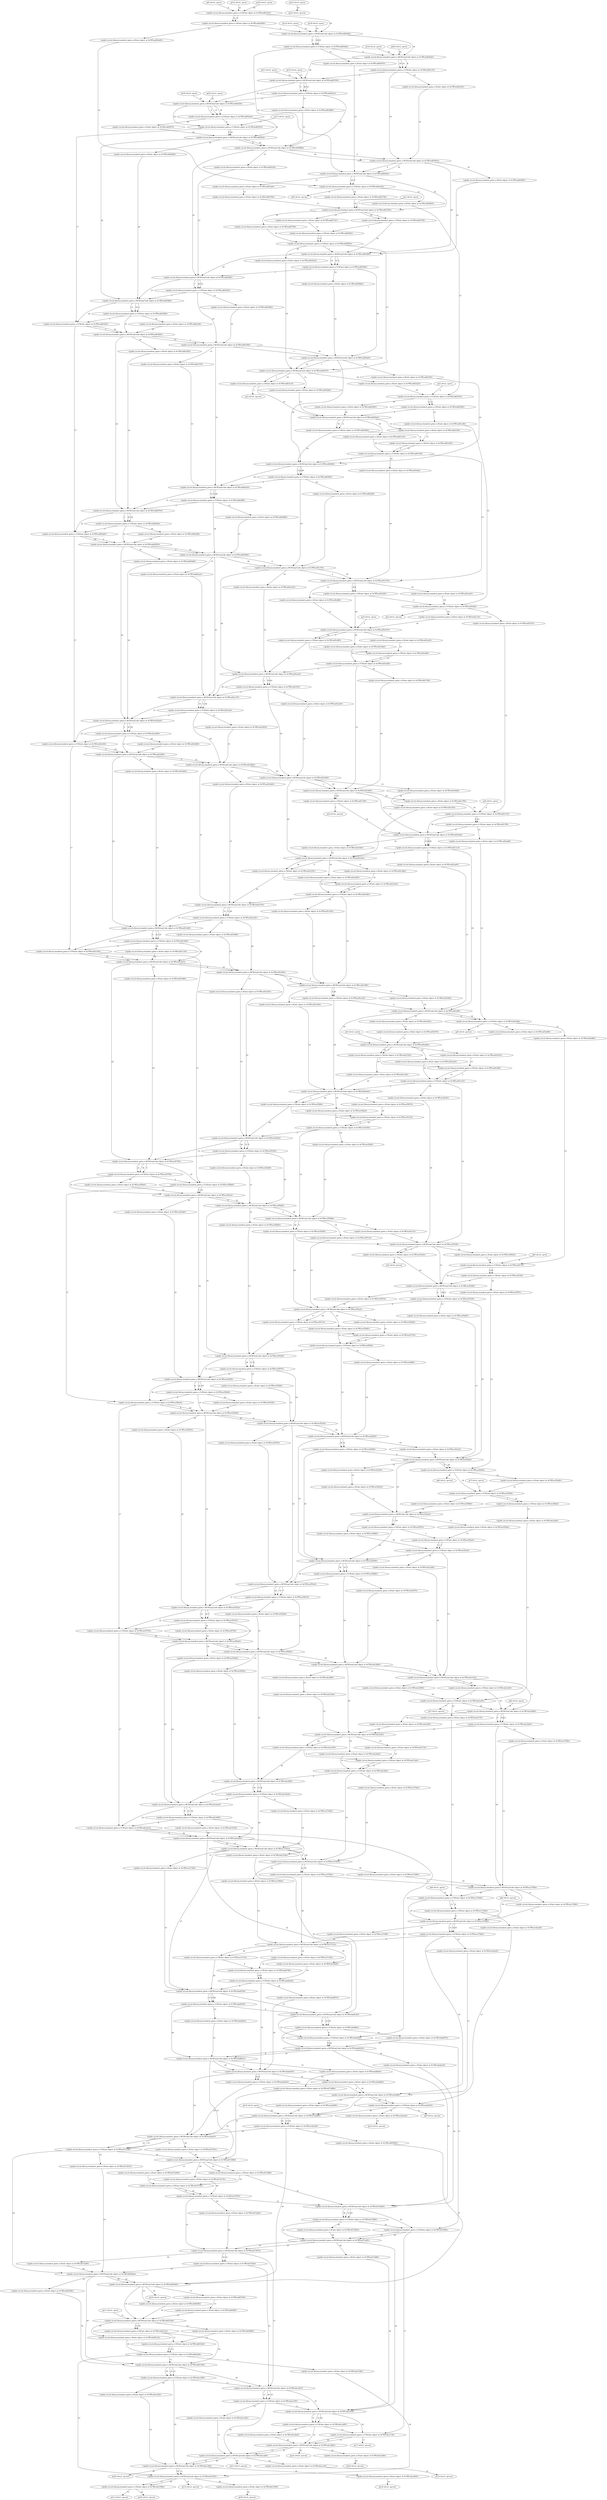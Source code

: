 digraph G {
0 [label="q(0) (d=2), op=in", qubits="0", matrix="None", ancilla=false];
1 [label="q(1) (d=2), op=in", qubits="1", matrix="None", ancilla=false];
2 [label="q(2) (d=2), op=in", qubits="2", matrix="None", ancilla=false];
3 [label="q(3) (d=2), op=in", qubits="3", matrix="None", ancilla=false];
4 [label="q(4) (d=2), op=in", qubits="4", matrix="None", ancilla=false];
5 [label="q(5) (d=2), op=in", qubits="5", matrix="None", ancilla=false];
6 [label="q(6) (d=2), op=in", qubits="6", matrix="None", ancilla=false];
7 [label="q(7) (d=2), op=in", qubits="7", matrix="None", ancilla=false];
8 [label="q(8) (d=2), op=in", qubits="8", matrix="None", ancilla=false];
9 [label="q(9) (d=2), op=in", qubits="9", matrix="None", ancilla=false];
10 [label="q(10) (d=2), op=in", qubits="10", matrix="None", ancilla=false];
11 [label="q(11) (d=2), op=in", qubits="11", matrix="None", ancilla=false];
12 [label="q(12) (d=2), op=in", qubits="12", matrix="None", ancilla=false];
13 [label="q(13) (d=2), op=in", qubits="13", matrix="None", ancilla=false];
14 [label="q(14) (d=2), op=in", qubits="14", matrix="None", ancilla=false];
15 [label="q(15) (d=2), op=in", qubits="15", matrix="None", ancilla=false];
16 [label="q(16) (d=2), op=in", qubits="16", matrix="None", ancilla=false];
17 [label="q(17) (d=2), op=in", qubits="17", matrix="None", ancilla=false];
18 [label="q(18) (d=2), op=in", qubits="18", matrix="None", ancilla=true];
19 [label="q(19) (d=2), op=in", qubits="19", matrix="None", ancilla=true];
20 [label="q(20) (d=2), op=in", qubits="20", matrix="None", ancilla=true];
21 [label="q(21) (d=2), op=in", qubits="21", matrix="None", ancilla=true];
22 [label="q(22) (d=2), op=in", qubits="22", matrix="None", ancilla=true];
23 [label="q(23) (d=2), op=in", qubits="23", matrix="None", ancilla=true];
24 [label="<qiskit.circuit.library.standard_gates.x.CCXGate object at 0x7ff5ced63310>", qubits="0,12,18", matrix="[[0, 1], [1, 0]]"];
25 [label="<qiskit.circuit.library.standard_gates.x.CXGate object at 0x7ff5ced639d0>", qubits="0,12", matrix="[[0, 1], [1, 0]]"];
26 [label="<qiskit.circuit.library.standard_gates.x.XGate object at 0x7ff5ced63a00>", qubits="12", matrix="[[0, 1], [1, 0]]"];
27 [label="<qiskit.circuit.library.standard_gates.x.MCXGrayCode object at 0x7ff5ced63e80>", qubits="0,13,18,19", matrix="[[0, 1], [1, 0]]"];
28 [label="<qiskit.circuit.library.standard_gates.x.CCXGate object at 0x7ff5ced63eb0>", qubits="0,18,13", matrix="[[0, 1], [1, 0]]"];
29 [label="<qiskit.circuit.library.standard_gates.x.XGate object at 0x7ff5ced63670>", qubits="13", matrix="[[0, 1], [1, 0]]"];
30 [label="<qiskit.circuit.library.standard_gates.x.MCXGrayCode object at 0x7ff5ced63b20>", qubits="0,14,19,20", matrix="[[0, 1], [1, 0]]"];
31 [label="<qiskit.circuit.library.standard_gates.x.CCXGate object at 0x7ff5ced63c10>", qubits="0,19,14", matrix="[[0, 1], [1, 0]]"];
32 [label="<qiskit.circuit.library.standard_gates.x.XGate object at 0x7ff5ced63e50>", qubits="14", matrix="[[0, 1], [1, 0]]"];
33 [label="<qiskit.circuit.library.standard_gates.x.MCXGrayCode object at 0x7ff5ced63550>", qubits="0,15,20,21", matrix="[[0, 1], [1, 0]]"];
34 [label="<qiskit.circuit.library.standard_gates.x.CCXGate object at 0x7ff5ced634c0>", qubits="0,20,15", matrix="[[0, 1], [1, 0]]"];
35 [label="<qiskit.circuit.library.standard_gates.x.XGate object at 0x7ff5ced63880>", qubits="15", matrix="[[0, 1], [1, 0]]"];
36 [label="<qiskit.circuit.library.standard_gates.x.MCXGrayCode object at 0x7ff5ced63d30>", qubits="0,16,21,22", matrix="[[0, 1], [1, 0]]"];
37 [label="<qiskit.circuit.library.standard_gates.x.CCXGate object at 0x7ff5ced63ee0>", qubits="0,21,16", matrix="[[0, 1], [1, 0]]"];
38 [label="<qiskit.circuit.library.standard_gates.x.CCXGate object at 0x7ff5ced63f10>", qubits="0,22,17", matrix="[[0, 1], [1, 0]]"];
39 [label="<qiskit.circuit.library.standard_gates.x.XGate object at 0x7ff5ced63f70>", qubits="16", matrix="[[0, 1], [1, 0]]"];
40 [label="<qiskit.circuit.library.standard_gates.x.MCXGrayCode object at 0x7ff5ced63fa0>", qubits="0,16,21,22", matrix="[[0, 1], [1, 0]]"];
41 [label="<qiskit.circuit.library.standard_gates.x.MCXGrayCode object at 0x7ff5ced638b0>", qubits="0,15,20,21", matrix="[[0, 1], [1, 0]]"];
42 [label="<qiskit.circuit.library.standard_gates.x.MCXGrayCode object at 0x7ff5ced63910>", qubits="0,14,19,20", matrix="[[0, 1], [1, 0]]"];
43 [label="<qiskit.circuit.library.standard_gates.x.MCXGrayCode object at 0x7ff5ced636a0>", qubits="0,13,18,19", matrix="[[0, 1], [1, 0]]"];
44 [label="<qiskit.circuit.library.standard_gates.x.CCXGate object at 0x7ff5ced63a30>", qubits="0,12,18", matrix="[[0, 1], [1, 0]]"];
45 [label="<qiskit.circuit.library.standard_gates.x.XGate object at 0x7ff5ced63730>", qubits="18", matrix="[[0, 1], [1, 0]]"];
46 [label="<qiskit.circuit.library.standard_gates.x.XGate object at 0x7ff5ced638e0>", qubits="12", matrix="[[0, 1], [1, 0]]"];
47 [label="<qiskit.circuit.library.standard_gates.x.XGate object at 0x7ff5ced633a0>", qubits="13", matrix="[[0, 1], [1, 0]]"];
48 [label="<qiskit.circuit.library.standard_gates.x.XGate object at 0x7ff5ced63700>", qubits="13", matrix="[[0, 1], [1, 0]]"];
49 [label="<qiskit.circuit.library.standard_gates.x.MCXGrayCode object at 0x7ff5ced63760>", qubits="1,13,18,19", matrix="[[0, 1], [1, 0]]"];
50 [label="<qiskit.circuit.library.standard_gates.x.CXGate object at 0x7ff5ced63790>", qubits="1,19", matrix="[[0, 1], [1, 0]]"];
51 [label="<qiskit.circuit.library.standard_gates.x.XGate object at 0x7ff5ced637f0>", qubits="18", matrix="[[0, 1], [1, 0]]"];
52 [label="<qiskit.circuit.library.standard_gates.x.XGate object at 0x7ff5ced637c0>", qubits="13", matrix="[[0, 1], [1, 0]]"];
53 [label="<qiskit.circuit.library.standard_gates.x.CXGate object at 0x7ff5ced63820>", qubits="1,13", matrix="[[0, 1], [1, 0]]"];
54 [label="<qiskit.circuit.library.standard_gates.x.CCXGate object at 0x7ff5ced63850>", qubits="1,18,13", matrix="[[0, 1], [1, 0]]"];
55 [label="<qiskit.circuit.library.standard_gates.x.XGate object at 0x7ff5ced632e0>", qubits="18", matrix="[[0, 1], [1, 0]]"];
56 [label="<qiskit.circuit.library.standard_gates.x.XGate object at 0x7ff5ced63940>", qubits="14", matrix="[[0, 1], [1, 0]]"];
57 [label="<qiskit.circuit.library.standard_gates.x.MCXGrayCode object at 0x7ff5ced63580>", qubits="1,14,19,20", matrix="[[0, 1], [1, 0]]"];
58 [label="<qiskit.circuit.library.standard_gates.x.CCXGate object at 0x7ff5ced635b0>", qubits="1,19,14", matrix="[[0, 1], [1, 0]]"];
59 [label="<qiskit.circuit.library.standard_gates.x.XGate object at 0x7ff5ced63bb0>", qubits="14", matrix="[[0, 1], [1, 0]]"];
60 [label="<qiskit.circuit.library.standard_gates.x.XGate object at 0x7ff5ced63e20>", qubits="15", matrix="[[0, 1], [1, 0]]"];
61 [label="<qiskit.circuit.library.standard_gates.x.MCXGrayCode object at 0x7ff5ced634f0>", qubits="1,15,20,21", matrix="[[0, 1], [1, 0]]"];
62 [label="<qiskit.circuit.library.standard_gates.x.CCXGate object at 0x7ff5ced63520>", qubits="1,20,15", matrix="[[0, 1], [1, 0]]"];
63 [label="<qiskit.circuit.library.standard_gates.x.XGate object at 0x7ff5ced63400>", qubits="15", matrix="[[0, 1], [1, 0]]"];
64 [label="<qiskit.circuit.library.standard_gates.x.XGate object at 0x7ff5ced636d0>", qubits="16", matrix="[[0, 1], [1, 0]]"];
65 [label="<qiskit.circuit.library.standard_gates.x.MCXGrayCode object at 0x7ff5ced63460>", qubits="1,16,21,22", matrix="[[0, 1], [1, 0]]"];
66 [label="<qiskit.circuit.library.standard_gates.x.CCXGate object at 0x7ff5ced63490>", qubits="1,21,16", matrix="[[0, 1], [1, 0]]"];
67 [label="<qiskit.circuit.library.standard_gates.x.CCXGate object at 0x7ff5ced63430>", qubits="1,22,17", matrix="[[0, 1], [1, 0]]"];
68 [label="<qiskit.circuit.library.standard_gates.x.XGate object at 0x7ff5ced63cd0>", qubits="16", matrix="[[0, 1], [1, 0]]"];
69 [label="<qiskit.circuit.library.standard_gates.x.MCXGrayCode object at 0x7ff5ced63d00>", qubits="1,16,21,22", matrix="[[0, 1], [1, 0]]"];
70 [label="<qiskit.circuit.library.standard_gates.x.MCXGrayCode object at 0x7ff5ced63340>", qubits="1,15,20,21", matrix="[[0, 1], [1, 0]]"];
71 [label="<qiskit.circuit.library.standard_gates.x.MCXGrayCode object at 0x7ff5ced63be0>", qubits="1,14,19,20", matrix="[[0, 1], [1, 0]]"];
72 [label="<qiskit.circuit.library.standard_gates.x.MCXGrayCode object at 0x7ff5ced63070>", qubits="1,13,18,19", matrix="[[0, 1], [1, 0]]"];
73 [label="<qiskit.circuit.library.standard_gates.x.CXGate object at 0x7ff5ced631c0>", qubits="1,19", matrix="[[0, 1], [1, 0]]"];
74 [label="<qiskit.circuit.library.standard_gates.x.XGate object at 0x7ff5ced63220>", qubits="18", matrix="[[0, 1], [1, 0]]"];
75 [label="<qiskit.circuit.library.standard_gates.x.CCXGate object at 0x7ff5ced63250>", qubits="2,12,18", matrix="[[0, 1], [1, 0]]"];
76 [label="<qiskit.circuit.library.standard_gates.x.CXGate object at 0x7ff5ced63280>", qubits="2,12", matrix="[[0, 1], [1, 0]]"];
77 [label="<qiskit.circuit.library.standard_gates.x.XGate object at 0x7ff5ced63040>", qubits="18", matrix="[[0, 1], [1, 0]]"];
78 [label="<qiskit.circuit.library.standard_gates.x.XGate object at 0x7ff5ced5ccd0>", qubits="12", matrix="[[0, 1], [1, 0]]"];
79 [label="<qiskit.circuit.library.standard_gates.x.XGate object at 0x7ff5ced632b0>", qubits="13", matrix="[[0, 1], [1, 0]]"];
80 [label="<qiskit.circuit.library.standard_gates.x.MCXGrayCode object at 0x7ff5ced630a0>", qubits="2,13,18,19", matrix="[[0, 1], [1, 0]]"];
81 [label="<qiskit.circuit.library.standard_gates.x.CXGate object at 0x7ff5ced630d0>", qubits="2,19", matrix="[[0, 1], [1, 0]]"];
82 [label="<qiskit.circuit.library.standard_gates.x.XGate object at 0x7ff5ced63130>", qubits="18", matrix="[[0, 1], [1, 0]]"];
83 [label="<qiskit.circuit.library.standard_gates.x.XGate object at 0x7ff5ced63100>", qubits="13", matrix="[[0, 1], [1, 0]]"];
84 [label="<qiskit.circuit.library.standard_gates.x.CXGate object at 0x7ff5ced63160>", qubits="2,13", matrix="[[0, 1], [1, 0]]"];
85 [label="<qiskit.circuit.library.standard_gates.x.CCXGate object at 0x7ff5ced63190>", qubits="2,18,13", matrix="[[0, 1], [1, 0]]"];
86 [label="<qiskit.circuit.library.standard_gates.x.XGate object at 0x7ff5ced5cfa0>", qubits="18", matrix="[[0, 1], [1, 0]]"];
87 [label="<qiskit.circuit.library.standard_gates.x.XGate object at 0x7ff5ced631f0>", qubits="14", matrix="[[0, 1], [1, 0]]"];
88 [label="<qiskit.circuit.library.standard_gates.x.MCXGrayCode object at 0x7ff5ced63fd0>", qubits="2,14,19,20", matrix="[[0, 1], [1, 0]]"];
89 [label="<qiskit.circuit.library.standard_gates.x.CCXGate object at 0x7ff5ced63f40>", qubits="2,19,14", matrix="[[0, 1], [1, 0]]"];
90 [label="<qiskit.circuit.library.standard_gates.x.XGate object at 0x7ff5ced63af0>", qubits="14", matrix="[[0, 1], [1, 0]]"];
91 [label="<qiskit.circuit.library.standard_gates.x.XGate object at 0x7ff5ced63370>", qubits="15", matrix="[[0, 1], [1, 0]]"];
92 [label="<qiskit.circuit.library.standard_gates.x.MCXGrayCode object at 0x7ff5ced63dc0>", qubits="2,15,20,21", matrix="[[0, 1], [1, 0]]"];
93 [label="<qiskit.circuit.library.standard_gates.x.CCXGate object at 0x7ff5ced63df0>", qubits="2,20,15", matrix="[[0, 1], [1, 0]]"];
94 [label="<qiskit.circuit.library.standard_gates.x.XGate object at 0x7ff5ced63d60>", qubits="15", matrix="[[0, 1], [1, 0]]"];
95 [label="<qiskit.circuit.library.standard_gates.x.XGate object at 0x7ff5ced633d0>", qubits="16", matrix="[[0, 1], [1, 0]]"];
96 [label="<qiskit.circuit.library.standard_gates.x.MCXGrayCode object at 0x7ff5ced63970>", qubits="2,16,21,22", matrix="[[0, 1], [1, 0]]"];
97 [label="<qiskit.circuit.library.standard_gates.x.CCXGate object at 0x7ff5ced639a0>", qubits="2,21,16", matrix="[[0, 1], [1, 0]]"];
98 [label="<qiskit.circuit.library.standard_gates.x.CCXGate object at 0x7ff5ced63a60>", qubits="2,22,17", matrix="[[0, 1], [1, 0]]"];
99 [label="<qiskit.circuit.library.standard_gates.x.XGate object at 0x7ff5ced63a90>", qubits="16", matrix="[[0, 1], [1, 0]]"];
100 [label="<qiskit.circuit.library.standard_gates.x.MCXGrayCode object at 0x7ff5ced63b50>", qubits="2,16,21,22", matrix="[[0, 1], [1, 0]]"];
101 [label="<qiskit.circuit.library.standard_gates.x.MCXGrayCode object at 0x7ff5ced63d90>", qubits="2,15,20,21", matrix="[[0, 1], [1, 0]]"];
102 [label="<qiskit.circuit.library.standard_gates.x.MCXGrayCode object at 0x7ff5ced5c730>", qubits="2,14,19,20", matrix="[[0, 1], [1, 0]]"];
103 [label="<qiskit.circuit.library.standard_gates.x.MCXGrayCode object at 0x7ff5ced5c370>", qubits="2,13,18,19", matrix="[[0, 1], [1, 0]]"];
104 [label="<qiskit.circuit.library.standard_gates.x.CXGate object at 0x7ff5ced5cb50>", qubits="2,19", matrix="[[0, 1], [1, 0]]"];
105 [label="<qiskit.circuit.library.standard_gates.x.XGate object at 0x7ff5ced5cac0>", qubits="18", matrix="[[0, 1], [1, 0]]"];
106 [label="<qiskit.circuit.library.standard_gates.x.CCXGate object at 0x7ff5ced5cf40>", qubits="2,12,18", matrix="[[0, 1], [1, 0]]"];
107 [label="<qiskit.circuit.library.standard_gates.x.XGate object at 0x7ff5ced5cc10>", qubits="18", matrix="[[0, 1], [1, 0]]"];
108 [label="<qiskit.circuit.library.standard_gates.x.XGate object at 0x7ff5ced5cf70>", qubits="12", matrix="[[0, 1], [1, 0]]"];
109 [label="<qiskit.circuit.library.standard_gates.x.XGate object at 0x7ff5ced5cfd0>", qubits="13", matrix="[[0, 1], [1, 0]]"];
110 [label="<qiskit.circuit.library.standard_gates.x.MCXGrayCode object at 0x7ff5ced5c670>", qubits="3,13,18,19", matrix="[[0, 1], [1, 0]]"];
111 [label="<qiskit.circuit.library.standard_gates.x.CXGate object at 0x7ff5ced5cdf0>", qubits="3,19", matrix="[[0, 1], [1, 0]]"];
112 [label="<qiskit.circuit.library.standard_gates.x.XGate object at 0x7ff5ced5c9a0>", qubits="18", matrix="[[0, 1], [1, 0]]"];
113 [label="<qiskit.circuit.library.standard_gates.x.XGate object at 0x7ff5ced5ce20>", qubits="13", matrix="[[0, 1], [1, 0]]"];
114 [label="<qiskit.circuit.library.standard_gates.x.CXGate object at 0x7ff5ced5ce80>", qubits="3,13", matrix="[[0, 1], [1, 0]]"];
115 [label="<qiskit.circuit.library.standard_gates.x.CCXGate object at 0x7ff5ced5ceb0>", qubits="3,18,13", matrix="[[0, 1], [1, 0]]"];
116 [label="<qiskit.circuit.library.standard_gates.x.XGate object at 0x7ff5ced5c700>", qubits="18", matrix="[[0, 1], [1, 0]]"];
117 [label="<qiskit.circuit.library.standard_gates.x.XGate object at 0x7ff5ced5ce50>", qubits="14", matrix="[[0, 1], [1, 0]]"];
118 [label="<qiskit.circuit.library.standard_gates.x.MCXGrayCode object at 0x7ff5ced5cee0>", qubits="3,14,19,20", matrix="[[0, 1], [1, 0]]"];
119 [label="<qiskit.circuit.library.standard_gates.x.CCXGate object at 0x7ff5ced5cf10>", qubits="3,19,14", matrix="[[0, 1], [1, 0]]"];
120 [label="<qiskit.circuit.library.standard_gates.x.XGate object at 0x7ff5ced5c220>", qubits="14", matrix="[[0, 1], [1, 0]]"];
121 [label="<qiskit.circuit.library.standard_gates.x.XGate object at 0x7ff5ced63ac0>", qubits="15", matrix="[[0, 1], [1, 0]]"];
122 [label="<qiskit.circuit.library.standard_gates.x.MCXGrayCode object at 0x7ff5ced5cc70>", qubits="3,15,20,21", matrix="[[0, 1], [1, 0]]"];
123 [label="<qiskit.circuit.library.standard_gates.x.CCXGate object at 0x7ff5ced5cca0>", qubits="3,20,15", matrix="[[0, 1], [1, 0]]"];
124 [label="<qiskit.circuit.library.standard_gates.x.XGate object at 0x7ff5ced5c850>", qubits="15", matrix="[[0, 1], [1, 0]]"];
125 [label="<qiskit.circuit.library.standard_gates.x.XGate object at 0x7ff5ced63b80>", qubits="16", matrix="[[0, 1], [1, 0]]"];
126 [label="<qiskit.circuit.library.standard_gates.x.MCXGrayCode object at 0x7ff5ced5cbe0>", qubits="3,16,21,22", matrix="[[0, 1], [1, 0]]"];
127 [label="<qiskit.circuit.library.standard_gates.x.CCXGate object at 0x7ff5ced5cd00>", qubits="3,21,16", matrix="[[0, 1], [1, 0]]"];
128 [label="<qiskit.circuit.library.standard_gates.x.CCXGate object at 0x7ff5ced5cd30>", qubits="3,22,17", matrix="[[0, 1], [1, 0]]"];
129 [label="<qiskit.circuit.library.standard_gates.x.XGate object at 0x7ff5ced5cd60>", qubits="16", matrix="[[0, 1], [1, 0]]"];
130 [label="<qiskit.circuit.library.standard_gates.x.MCXGrayCode object at 0x7ff5ced5cd90>", qubits="3,16,21,22", matrix="[[0, 1], [1, 0]]"];
131 [label="<qiskit.circuit.library.standard_gates.x.MCXGrayCode object at 0x7ff5ced5c8b0>", qubits="3,15,20,21", matrix="[[0, 1], [1, 0]]"];
132 [label="<qiskit.circuit.library.standard_gates.x.MCXGrayCode object at 0x7ff5ced5c940>", qubits="3,14,19,20", matrix="[[0, 1], [1, 0]]"];
133 [label="<qiskit.circuit.library.standard_gates.x.MCXGrayCode object at 0x7ff5ced5c640>", qubits="3,13,18,19", matrix="[[0, 1], [1, 0]]"];
134 [label="<qiskit.circuit.library.standard_gates.x.CXGate object at 0x7ff5ced5c760>", qubits="3,19", matrix="[[0, 1], [1, 0]]"];
135 [label="<qiskit.circuit.library.standard_gates.x.XGate object at 0x7ff5ced5c790>", qubits="18", matrix="[[0, 1], [1, 0]]"];
136 [label="<qiskit.circuit.library.standard_gates.x.CCXGate object at 0x7ff5ced5c7c0>", qubits="4,12,18", matrix="[[0, 1], [1, 0]]"];
137 [label="<qiskit.circuit.library.standard_gates.x.CXGate object at 0x7ff5ced5c7f0>", qubits="4,12", matrix="[[0, 1], [1, 0]]"];
138 [label="<qiskit.circuit.library.standard_gates.x.MCXGrayCode object at 0x7ff5ced5c0a0>", qubits="4,13,18,19", matrix="[[0, 1], [1, 0]]"];
139 [label="<qiskit.circuit.library.standard_gates.x.CCXGate object at 0x7ff5ced5c1c0>", qubits="4,18,13", matrix="[[0, 1], [1, 0]]"];
140 [label="<qiskit.circuit.library.standard_gates.x.XGate object at 0x7ff5ced5c5b0>", qubits="19", matrix="[[0, 1], [1, 0]]"];
141 [label="<qiskit.circuit.library.standard_gates.x.XGate object at 0x7ff5ced5ca60>", qubits="12", matrix="[[0, 1], [1, 0]]"];
142 [label="<qiskit.circuit.library.standard_gates.x.XGate object at 0x7ff5ced5ca00>", qubits="13", matrix="[[0, 1], [1, 0]]"];
143 [label="<qiskit.circuit.library.standard_gates.x.XGate object at 0x7ff5ced5c6d0>", qubits="14", matrix="[[0, 1], [1, 0]]"];
144 [label="<qiskit.circuit.library.standard_gates.x.XGate object at 0x7ff5ced5c1f0>", qubits="14", matrix="[[0, 1], [1, 0]]"];
145 [label="<qiskit.circuit.library.standard_gates.x.MCXGrayCode object at 0x7ff5ced5c5e0>", qubits="4,14,19,20", matrix="[[0, 1], [1, 0]]"];
146 [label="<qiskit.circuit.library.standard_gates.x.CXGate object at 0x7ff5ced5c250>", qubits="4,20", matrix="[[0, 1], [1, 0]]"];
147 [label="<qiskit.circuit.library.standard_gates.x.XGate object at 0x7ff5ced5c2b0>", qubits="19", matrix="[[0, 1], [1, 0]]"];
148 [label="<qiskit.circuit.library.standard_gates.x.XGate object at 0x7ff5ced5c280>", qubits="14", matrix="[[0, 1], [1, 0]]"];
149 [label="<qiskit.circuit.library.standard_gates.x.CXGate object at 0x7ff5ced5c2e0>", qubits="4,14", matrix="[[0, 1], [1, 0]]"];
150 [label="<qiskit.circuit.library.standard_gates.x.CCXGate object at 0x7ff5ced5c040>", qubits="4,19,14", matrix="[[0, 1], [1, 0]]"];
151 [label="<qiskit.circuit.library.standard_gates.x.XGate object at 0x7ff5ced5c550>", qubits="19", matrix="[[0, 1], [1, 0]]"];
152 [label="<qiskit.circuit.library.standard_gates.x.XGate object at 0x7ff5ced5c8e0>", qubits="15", matrix="[[0, 1], [1, 0]]"];
153 [label="<qiskit.circuit.library.standard_gates.x.MCXGrayCode object at 0x7ff5ced5c070>", qubits="4,15,20,21", matrix="[[0, 1], [1, 0]]"];
154 [label="<qiskit.circuit.library.standard_gates.x.CCXGate object at 0x7ff5ced5c3a0>", qubits="4,20,15", matrix="[[0, 1], [1, 0]]"];
155 [label="<qiskit.circuit.library.standard_gates.x.XGate object at 0x7ff5ced5c490>", qubits="15", matrix="[[0, 1], [1, 0]]"];
156 [label="<qiskit.circuit.library.standard_gates.x.XGate object at 0x7ff5ced5c820>", qubits="16", matrix="[[0, 1], [1, 0]]"];
157 [label="<qiskit.circuit.library.standard_gates.x.MCXGrayCode object at 0x7ff5ced5c3d0>", qubits="4,16,21,22", matrix="[[0, 1], [1, 0]]"];
158 [label="<qiskit.circuit.library.standard_gates.x.CCXGate object at 0x7ff5ced5c0d0>", qubits="4,21,16", matrix="[[0, 1], [1, 0]]"];
159 [label="<qiskit.circuit.library.standard_gates.x.CCXGate object at 0x7ff5ced5c100>", qubits="4,22,17", matrix="[[0, 1], [1, 0]]"];
160 [label="<qiskit.circuit.library.standard_gates.x.XGate object at 0x7ff5ced5c130>", qubits="16", matrix="[[0, 1], [1, 0]]"];
161 [label="<qiskit.circuit.library.standard_gates.x.MCXGrayCode object at 0x7ff5ced5c910>", qubits="4,16,21,22", matrix="[[0, 1], [1, 0]]"];
162 [label="<qiskit.circuit.library.standard_gates.x.MCXGrayCode object at 0x7ff5ced5c400>", qubits="4,15,20,21", matrix="[[0, 1], [1, 0]]"];
163 [label="<qiskit.circuit.library.standard_gates.x.MCXGrayCode object at 0x7ff5ced5c580>", qubits="4,14,19,20", matrix="[[0, 1], [1, 0]]"];
164 [label="<qiskit.circuit.library.standard_gates.x.CXGate object at 0x7ff5ced5ca30>", qubits="4,20", matrix="[[0, 1], [1, 0]]"];
165 [label="<qiskit.circuit.library.standard_gates.x.XGate object at 0x7ff5ced5c9d0>", qubits="19", matrix="[[0, 1], [1, 0]]"];
166 [label="<qiskit.circuit.library.standard_gates.x.MCXGrayCode object at 0x7ff5ced5caf0>", qubits="4,13,18,19", matrix="[[0, 1], [1, 0]]"];
167 [label="<qiskit.circuit.library.standard_gates.x.CCXGate object at 0x7ff5ced5ca90>", qubits="4,12,18", matrix="[[0, 1], [1, 0]]"];
168 [label="<qiskit.circuit.library.standard_gates.x.XGate object at 0x7ff5ced5cb80>", qubits="18", matrix="[[0, 1], [1, 0]]"];
169 [label="<qiskit.circuit.library.standard_gates.x.XGate object at 0x7ff5ced5c880>", qubits="12", matrix="[[0, 1], [1, 0]]"];
170 [label="<qiskit.circuit.library.standard_gates.x.XGate object at 0x7ff5ced5cb20>", qubits="13", matrix="[[0, 1], [1, 0]]"];
171 [label="<qiskit.circuit.library.standard_gates.x.XGate object at 0x7ff5ced5c970>", qubits="13", matrix="[[0, 1], [1, 0]]"];
172 [label="<qiskit.circuit.library.standard_gates.x.MCXGrayCode object at 0x7ff5ced5cbb0>", qubits="5,13,18,19", matrix="[[0, 1], [1, 0]]"];
173 [label="<qiskit.circuit.library.standard_gates.x.CXGate object at 0x7ff5ced5c520>", qubits="5,19", matrix="[[0, 1], [1, 0]]"];
174 [label="<qiskit.circuit.library.standard_gates.x.XGate object at 0x7ff5ced5c4c0>", qubits="18", matrix="[[0, 1], [1, 0]]"];
175 [label="<qiskit.circuit.library.standard_gates.x.XGate object at 0x7ff5ced5c160>", qubits="19", matrix="[[0, 1], [1, 0]]"];
176 [label="<qiskit.circuit.library.standard_gates.x.XGate object at 0x7ff5ced5c610>", qubits="13", matrix="[[0, 1], [1, 0]]"];
177 [label="<qiskit.circuit.library.standard_gates.x.CXGate object at 0x7ff5ced5c4f0>", qubits="5,13", matrix="[[0, 1], [1, 0]]"];
178 [label="<qiskit.circuit.library.standard_gates.x.CCXGate object at 0x7ff5ced5c310>", qubits="5,18,13", matrix="[[0, 1], [1, 0]]"];
179 [label="<qiskit.circuit.library.standard_gates.x.XGate object at 0x7ff5cecf5c40>", qubits="18", matrix="[[0, 1], [1, 0]]"];
180 [label="<qiskit.circuit.library.standard_gates.x.XGate object at 0x7ff5ced5c340>", qubits="14", matrix="[[0, 1], [1, 0]]"];
181 [label="<qiskit.circuit.library.standard_gates.x.MCXGrayCode object at 0x7ff63a08c9a0>", qubits="5,14,19,20", matrix="[[0, 1], [1, 0]]"];
182 [label="<qiskit.circuit.library.standard_gates.x.CXGate object at 0x7ff5cecf5fd0>", qubits="5,20", matrix="[[0, 1], [1, 0]]"];
183 [label="<qiskit.circuit.library.standard_gates.x.XGate object at 0x7ff5cecf56a0>", qubits="19", matrix="[[0, 1], [1, 0]]"];
184 [label="<qiskit.circuit.library.standard_gates.x.XGate object at 0x7ff5cecf5670>", qubits="14", matrix="[[0, 1], [1, 0]]"];
185 [label="<qiskit.circuit.library.standard_gates.x.CXGate object at 0x7ff5cecf5130>", qubits="5,14", matrix="[[0, 1], [1, 0]]"];
186 [label="<qiskit.circuit.library.standard_gates.x.CCXGate object at 0x7ff5cecf5160>", qubits="5,19,14", matrix="[[0, 1], [1, 0]]"];
187 [label="<qiskit.circuit.library.standard_gates.x.XGate object at 0x7ff5cecf5af0>", qubits="19", matrix="[[0, 1], [1, 0]]"];
188 [label="<qiskit.circuit.library.standard_gates.x.XGate object at 0x7ff5ced5c430>", qubits="15", matrix="[[0, 1], [1, 0]]"];
189 [label="<qiskit.circuit.library.standard_gates.x.MCXGrayCode object at 0x7ff5cecf5220>", qubits="5,15,20,21", matrix="[[0, 1], [1, 0]]"];
190 [label="<qiskit.circuit.library.standard_gates.x.CCXGate object at 0x7ff5cecf5250>", qubits="5,20,15", matrix="[[0, 1], [1, 0]]"];
191 [label="<qiskit.circuit.library.standard_gates.x.XGate object at 0x7ff5cecf5a90>", qubits="15", matrix="[[0, 1], [1, 0]]"];
192 [label="<qiskit.circuit.library.standard_gates.x.XGate object at 0x7ff5ced5c460>", qubits="16", matrix="[[0, 1], [1, 0]]"];
193 [label="<qiskit.circuit.library.standard_gates.x.MCXGrayCode object at 0x7ff5cecf5760>", qubits="5,16,21,22", matrix="[[0, 1], [1, 0]]"];
194 [label="<qiskit.circuit.library.standard_gates.x.CCXGate object at 0x7ff5cecf5790>", qubits="5,21,16", matrix="[[0, 1], [1, 0]]"];
195 [label="<qiskit.circuit.library.standard_gates.x.CCXGate object at 0x7ff5cecf58b0>", qubits="5,22,17", matrix="[[0, 1], [1, 0]]"];
196 [label="<qiskit.circuit.library.standard_gates.x.XGate object at 0x7ff5cecf58e0>", qubits="16", matrix="[[0, 1], [1, 0]]"];
197 [label="<qiskit.circuit.library.standard_gates.x.MCXGrayCode object at 0x7ff5cecf5ac0>", qubits="5,16,21,22", matrix="[[0, 1], [1, 0]]"];
198 [label="<qiskit.circuit.library.standard_gates.x.MCXGrayCode object at 0x7ff5cecf5b80>", qubits="5,15,20,21", matrix="[[0, 1], [1, 0]]"];
199 [label="<qiskit.circuit.library.standard_gates.x.MCXGrayCode object at 0x7ff5cecf59d0>", qubits="5,14,19,20", matrix="[[0, 1], [1, 0]]"];
200 [label="<qiskit.circuit.library.standard_gates.x.CXGate object at 0x7ff5cecf5a00>", qubits="5,20", matrix="[[0, 1], [1, 0]]"];
201 [label="<qiskit.circuit.library.standard_gates.x.XGate object at 0x7ff5cecf5c10>", qubits="19", matrix="[[0, 1], [1, 0]]"];
202 [label="<qiskit.circuit.library.standard_gates.x.MCXGrayCode object at 0x7ff5cecf5190>", qubits="5,13,18,19", matrix="[[0, 1], [1, 0]]"];
203 [label="<qiskit.circuit.library.standard_gates.x.CXGate object at 0x7ff5cecf52e0>", qubits="5,19", matrix="[[0, 1], [1, 0]]"];
204 [label="<qiskit.circuit.library.standard_gates.x.XGate object at 0x7ff5cecf5b20>", qubits="18", matrix="[[0, 1], [1, 0]]"];
205 [label="<qiskit.circuit.library.standard_gates.x.CCXGate object at 0x7ff5cecf5c70>", qubits="6,12,18", matrix="[[0, 1], [1, 0]]"];
206 [label="<qiskit.circuit.library.standard_gates.x.CXGate object at 0x7ff5cecf51f0>", qubits="6,12", matrix="[[0, 1], [1, 0]]"];
207 [label="<qiskit.circuit.library.standard_gates.x.MCXGrayCode object at 0x7ff5cecf5280>", qubits="6,13,18,19", matrix="[[0, 1], [1, 0]]"];
208 [label="<qiskit.circuit.library.standard_gates.x.CCXGate object at 0x7ff5cecf5100>", qubits="6,18,13", matrix="[[0, 1], [1, 0]]"];
209 [label="<qiskit.circuit.library.standard_gates.x.XGate object at 0x7ff5cecf5070>", qubits="19", matrix="[[0, 1], [1, 0]]"];
210 [label="<qiskit.circuit.library.standard_gates.x.XGate object at 0x7ff5cecf5f70>", qubits="12", matrix="[[0, 1], [1, 0]]"];
211 [label="<qiskit.circuit.library.standard_gates.x.XGate object at 0x7ff5cecf5d00>", qubits="13", matrix="[[0, 1], [1, 0]]"];
212 [label="<qiskit.circuit.library.standard_gates.x.XGate object at 0x7ff5cecf51c0>", qubits="14", matrix="[[0, 1], [1, 0]]"];
213 [label="<qiskit.circuit.library.standard_gates.x.MCXGrayCode object at 0x7ff5cecf54c0>", qubits="6,14,19,20", matrix="[[0, 1], [1, 0]]"];
214 [label="<qiskit.circuit.library.standard_gates.x.CXGate object at 0x7ff5cecf57c0>", qubits="6,20", matrix="[[0, 1], [1, 0]]"];
215 [label="<qiskit.circuit.library.standard_gates.x.XGate object at 0x7ff5cecf5490>", qubits="19", matrix="[[0, 1], [1, 0]]"];
216 [label="<qiskit.circuit.library.standard_gates.x.XGate object at 0x7ff5cecf5460>", qubits="14", matrix="[[0, 1], [1, 0]]"];
217 [label="<qiskit.circuit.library.standard_gates.x.CXGate object at 0x7ff5cecf5730>", qubits="6,14", matrix="[[0, 1], [1, 0]]"];
218 [label="<qiskit.circuit.library.standard_gates.x.CCXGate object at 0x7ff5cecf5f40>", qubits="6,19,14", matrix="[[0, 1], [1, 0]]"];
219 [label="<qiskit.circuit.library.standard_gates.x.XGate object at 0x7ff5cecf5df0>", qubits="19", matrix="[[0, 1], [1, 0]]"];
220 [label="<qiskit.circuit.library.standard_gates.x.XGate object at 0x7ff5cecf5bb0>", qubits="15", matrix="[[0, 1], [1, 0]]"];
221 [label="<qiskit.circuit.library.standard_gates.x.MCXGrayCode object at 0x7ff5cecf5430>", qubits="6,15,20,21", matrix="[[0, 1], [1, 0]]"];
222 [label="<qiskit.circuit.library.standard_gates.x.CCXGate object at 0x7ff5cecf5970>", qubits="6,20,15", matrix="[[0, 1], [1, 0]]"];
223 [label="<qiskit.circuit.library.standard_gates.x.XGate object at 0x7ff5cecf5940>", qubits="15", matrix="[[0, 1], [1, 0]]"];
224 [label="<qiskit.circuit.library.standard_gates.x.XGate object at 0x7ff5cecf5a60>", qubits="16", matrix="[[0, 1], [1, 0]]"];
225 [label="<qiskit.circuit.library.standard_gates.x.MCXGrayCode object at 0x7ff5cecf53d0>", qubits="6,16,21,22", matrix="[[0, 1], [1, 0]]"];
226 [label="<qiskit.circuit.library.standard_gates.x.CCXGate object at 0x7ff5cecf5640>", qubits="6,21,16", matrix="[[0, 1], [1, 0]]"];
227 [label="<qiskit.circuit.library.standard_gates.x.CCXGate object at 0x7ff5cecf5be0>", qubits="6,22,17", matrix="[[0, 1], [1, 0]]"];
228 [label="<qiskit.circuit.library.standard_gates.x.XGate object at 0x7ff5cecf5340>", qubits="16", matrix="[[0, 1], [1, 0]]"];
229 [label="<qiskit.circuit.library.standard_gates.x.MCXGrayCode object at 0x7ff5cecf55b0>", qubits="6,16,21,22", matrix="[[0, 1], [1, 0]]"];
230 [label="<qiskit.circuit.library.standard_gates.x.MCXGrayCode object at 0x7ff5cecf5520>", qubits="6,15,20,21", matrix="[[0, 1], [1, 0]]"];
231 [label="<qiskit.circuit.library.standard_gates.x.MCXGrayCode object at 0x7ff5cecf5d30>", qubits="6,14,19,20", matrix="[[0, 1], [1, 0]]"];
232 [label="<qiskit.circuit.library.standard_gates.x.CXGate object at 0x7ff5cecf5d90>", qubits="6,20", matrix="[[0, 1], [1, 0]]"];
233 [label="<qiskit.circuit.library.standard_gates.x.XGate object at 0x7ff5cecf5ca0>", qubits="19", matrix="[[0, 1], [1, 0]]"];
234 [label="<qiskit.circuit.library.standard_gates.x.MCXGrayCode object at 0x7ff5cecf5eb0>", qubits="6,13,18,19", matrix="[[0, 1], [1, 0]]"];
235 [label="<qiskit.circuit.library.standard_gates.x.CCXGate object at 0x7ff5cecf5040>", qubits="6,12,18", matrix="[[0, 1], [1, 0]]"];
236 [label="<qiskit.circuit.library.standard_gates.x.XGate object at 0x7ff5cecf5e80>", qubits="12", matrix="[[0, 1], [1, 0]]"];
237 [label="<qiskit.circuit.library.standard_gates.x.CCXGate object at 0x7ff5cecf5580>", qubits="7,12,18", matrix="[[0, 1], [1, 0]]"];
238 [label="<qiskit.circuit.library.standard_gates.x.CXGate object at 0x7ff5cecf5fa0>", qubits="7,12", matrix="[[0, 1], [1, 0]]"];
239 [label="<qiskit.circuit.library.standard_gates.x.XGate object at 0x7ff5cecf5880>", qubits="18", matrix="[[0, 1], [1, 0]]"];
240 [label="<qiskit.circuit.library.standard_gates.x.XGate object at 0x7ff5cedc2a00>", qubits="12", matrix="[[0, 1], [1, 0]]"];
241 [label="<qiskit.circuit.library.standard_gates.x.XGate object at 0x7ff5cecf5a30>", qubits="13", matrix="[[0, 1], [1, 0]]"];
242 [label="<qiskit.circuit.library.standard_gates.x.XGate object at 0x7ff5cecf5b50>", qubits="13", matrix="[[0, 1], [1, 0]]"];
243 [label="<qiskit.circuit.library.standard_gates.x.MCXGrayCode object at 0x7ff5cecf5ee0>", qubits="7,13,18,19", matrix="[[0, 1], [1, 0]]"];
244 [label="<qiskit.circuit.library.standard_gates.x.CXGate object at 0x7ff5cecf5f10>", qubits="7,19", matrix="[[0, 1], [1, 0]]"];
245 [label="<qiskit.circuit.library.standard_gates.x.XGate object at 0x7ff5cecf5d60>", qubits="18", matrix="[[0, 1], [1, 0]]"];
246 [label="<qiskit.circuit.library.standard_gates.x.XGate object at 0x7ff5cecf59a0>", qubits="13", matrix="[[0, 1], [1, 0]]"];
247 [label="<qiskit.circuit.library.standard_gates.x.CXGate object at 0x7ff5cecf5dc0>", qubits="7,13", matrix="[[0, 1], [1, 0]]"];
248 [label="<qiskit.circuit.library.standard_gates.x.CCXGate object at 0x7ff5cecf5e20>", qubits="7,18,13", matrix="[[0, 1], [1, 0]]"];
249 [label="<qiskit.circuit.library.standard_gates.x.MCXGrayCode object at 0x7ff5cecf5400>", qubits="7,14,19,20", matrix="[[0, 1], [1, 0]]"];
250 [label="<qiskit.circuit.library.standard_gates.x.CCXGate object at 0x7ff5cecf56d0>", qubits="7,19,14", matrix="[[0, 1], [1, 0]]"];
251 [label="<qiskit.circuit.library.standard_gates.x.XGate object at 0x7ff5cedc23d0>", qubits="18", matrix="[[0, 1], [1, 0]]"];
252 [label="<qiskit.circuit.library.standard_gates.x.XGate object at 0x7ff5cedc2f70>", qubits="14", matrix="[[0, 1], [1, 0]]"];
253 [label="<qiskit.circuit.library.standard_gates.x.XGate object at 0x7ff5cecf5550>", qubits="15", matrix="[[0, 1], [1, 0]]"];
254 [label="<qiskit.circuit.library.standard_gates.x.MCXGrayCode object at 0x7ff5cecf55e0>", qubits="7,15,20,21", matrix="[[0, 1], [1, 0]]"];
255 [label="<qiskit.circuit.library.standard_gates.x.CCXGate object at 0x7ff5cecf5610>", qubits="7,20,15", matrix="[[0, 1], [1, 0]]"];
256 [label="<qiskit.circuit.library.standard_gates.x.XGate object at 0x7ff5cecf52b0>", qubits="15", matrix="[[0, 1], [1, 0]]"];
257 [label="<qiskit.circuit.library.standard_gates.x.XGate object at 0x7ff5cecf5910>", qubits="16", matrix="[[0, 1], [1, 0]]"];
258 [label="<qiskit.circuit.library.standard_gates.x.MCXGrayCode object at 0x7ff5cecf53a0>", qubits="7,16,21,22", matrix="[[0, 1], [1, 0]]"];
259 [label="<qiskit.circuit.library.standard_gates.x.CCXGate object at 0x7ff5cecf5310>", qubits="7,21,16", matrix="[[0, 1], [1, 0]]"];
260 [label="<qiskit.circuit.library.standard_gates.x.CCXGate object at 0x7ff5cecf5700>", qubits="7,22,17", matrix="[[0, 1], [1, 0]]"];
261 [label="<qiskit.circuit.library.standard_gates.x.XGate object at 0x7ff5cecf57f0>", qubits="16", matrix="[[0, 1], [1, 0]]"];
262 [label="<qiskit.circuit.library.standard_gates.x.MCXGrayCode object at 0x7ff5cecf50a0>", qubits="7,16,21,22", matrix="[[0, 1], [1, 0]]"];
263 [label="<qiskit.circuit.library.standard_gates.x.MCXGrayCode object at 0x7ff5cecf5820>", qubits="7,15,20,21", matrix="[[0, 1], [1, 0]]"];
264 [label="<qiskit.circuit.library.standard_gates.x.MCXGrayCode object at 0x7ff5cedc2d00>", qubits="7,14,19,20", matrix="[[0, 1], [1, 0]]"];
265 [label="<qiskit.circuit.library.standard_gates.x.MCXGrayCode object at 0x7ff5cedc21c0>", qubits="7,13,18,19", matrix="[[0, 1], [1, 0]]"];
266 [label="<qiskit.circuit.library.standard_gates.x.CXGate object at 0x7ff5cedc2cd0>", qubits="7,19", matrix="[[0, 1], [1, 0]]"];
267 [label="<qiskit.circuit.library.standard_gates.x.XGate object at 0x7ff5cedc2580>", qubits="18", matrix="[[0, 1], [1, 0]]"];
268 [label="<qiskit.circuit.library.standard_gates.x.CCXGate object at 0x7ff5cedc2c40>", qubits="7,12,18", matrix="[[0, 1], [1, 0]]"];
269 [label="<qiskit.circuit.library.standard_gates.x.MCXGrayCode object at 0x7ff5cedc2b80>", qubits="8,13,18,19", matrix="[[0, 1], [1, 0]]"];
270 [label="<qiskit.circuit.library.standard_gates.x.CCXGate object at 0x7ff5cedc2a60>", qubits="8,18,13", matrix="[[0, 1], [1, 0]]"];
271 [label="<qiskit.circuit.library.standard_gates.x.XGate object at 0x7ff5cedc2a90>", qubits="19", matrix="[[0, 1], [1, 0]]"];
272 [label="<qiskit.circuit.library.standard_gates.x.XGate object at 0x7ff5cedc2370>", qubits="12", matrix="[[0, 1], [1, 0]]"];
273 [label="<qiskit.circuit.library.standard_gates.x.XGate object at 0x7ff5cec37f40>", qubits="13", matrix="[[0, 1], [1, 0]]"];
274 [label="<qiskit.circuit.library.standard_gates.x.XGate object at 0x7ff5cedc2df0>", qubits="14", matrix="[[0, 1], [1, 0]]"];
275 [label="<qiskit.circuit.library.standard_gates.x.XGate object at 0x7ff5cedc25e0>", qubits="14", matrix="[[0, 1], [1, 0]]"];
276 [label="<qiskit.circuit.library.standard_gates.x.MCXGrayCode object at 0x7ff5cedc2a30>", qubits="8,14,19,20", matrix="[[0, 1], [1, 0]]"];
277 [label="<qiskit.circuit.library.standard_gates.x.CXGate object at 0x7ff5cedc2190>", qubits="8,20", matrix="[[0, 1], [1, 0]]"];
278 [label="<qiskit.circuit.library.standard_gates.x.XGate object at 0x7ff5cedc2eb0>", qubits="19", matrix="[[0, 1], [1, 0]]"];
279 [label="<qiskit.circuit.library.standard_gates.x.XGate object at 0x7ff5cedc27c0>", qubits="14", matrix="[[0, 1], [1, 0]]"];
280 [label="<qiskit.circuit.library.standard_gates.x.CXGate object at 0x7ff5cedc23a0>", qubits="8,14", matrix="[[0, 1], [1, 0]]"];
281 [label="<qiskit.circuit.library.standard_gates.x.CCXGate object at 0x7ff5cedc2fa0>", qubits="8,19,14", matrix="[[0, 1], [1, 0]]"];
282 [label="<qiskit.circuit.library.standard_gates.x.XGate object at 0x7ff5cec37fa0>", qubits="19", matrix="[[0, 1], [1, 0]]"];
283 [label="<qiskit.circuit.library.standard_gates.x.XGate object at 0x7ff5cecf5850>", qubits="15", matrix="[[0, 1], [1, 0]]"];
284 [label="<qiskit.circuit.library.standard_gates.x.MCXGrayCode object at 0x7ff5cedc2fd0>", qubits="8,15,20,21", matrix="[[0, 1], [1, 0]]"];
285 [label="<qiskit.circuit.library.standard_gates.x.CCXGate object at 0x7ff5cedc20a0>", qubits="8,20,15", matrix="[[0, 1], [1, 0]]"];
286 [label="<qiskit.circuit.library.standard_gates.x.XGate object at 0x7ff5cec370a0>", qubits="15", matrix="[[0, 1], [1, 0]]"];
287 [label="<qiskit.circuit.library.standard_gates.x.XGate object at 0x7ff5cecf50d0>", qubits="16", matrix="[[0, 1], [1, 0]]"];
288 [label="<qiskit.circuit.library.standard_gates.x.MCXGrayCode object at 0x7ff5cedc2ca0>", qubits="8,16,21,22", matrix="[[0, 1], [1, 0]]"];
289 [label="<qiskit.circuit.library.standard_gates.x.CCXGate object at 0x7ff5cedc2460>", qubits="8,21,16", matrix="[[0, 1], [1, 0]]"];
290 [label="<qiskit.circuit.library.standard_gates.x.CCXGate object at 0x7ff5cedc2ac0>", qubits="8,22,17", matrix="[[0, 1], [1, 0]]"];
291 [label="<qiskit.circuit.library.standard_gates.x.XGate object at 0x7ff5cedc2520>", qubits="16", matrix="[[0, 1], [1, 0]]"];
292 [label="<qiskit.circuit.library.standard_gates.x.MCXGrayCode object at 0x7ff5cedc2dc0>", qubits="8,16,21,22", matrix="[[0, 1], [1, 0]]"];
293 [label="<qiskit.circuit.library.standard_gates.x.MCXGrayCode object at 0x7ff5cec37f10>", qubits="8,15,20,21", matrix="[[0, 1], [1, 0]]"];
294 [label="<qiskit.circuit.library.standard_gates.x.MCXGrayCode object at 0x7ff5cec37850>", qubits="8,14,19,20", matrix="[[0, 1], [1, 0]]"];
295 [label="<qiskit.circuit.library.standard_gates.x.CXGate object at 0x7ff5cec379a0>", qubits="8,20", matrix="[[0, 1], [1, 0]]"];
296 [label="<qiskit.circuit.library.standard_gates.x.XGate object at 0x7ff5cec37d00>", qubits="19", matrix="[[0, 1], [1, 0]]"];
297 [label="<qiskit.circuit.library.standard_gates.x.MCXGrayCode object at 0x7ff5cec37fd0>", qubits="8,13,18,19", matrix="[[0, 1], [1, 0]]"];
298 [label="<qiskit.circuit.library.standard_gates.x.CCXGate object at 0x7ff5cec37040>", qubits="9,12,18", matrix="[[0, 1], [1, 0]]"];
299 [label="<qiskit.circuit.library.standard_gates.x.CXGate object at 0x7ff5cec37a00>", qubits="9,12", matrix="[[0, 1], [1, 0]]"];
300 [label="<qiskit.circuit.library.standard_gates.x.XGate object at 0x7ff5cec0acd0>", qubits="12", matrix="[[0, 1], [1, 0]]"];
301 [label="<qiskit.circuit.library.standard_gates.x.XGate object at 0x7ff5cec37d60>", qubits="13", matrix="[[0, 1], [1, 0]]"];
302 [label="<qiskit.circuit.library.standard_gates.x.MCXGrayCode object at 0x7ff5cec37bb0>", qubits="9,13,18,19", matrix="[[0, 1], [1, 0]]"];
303 [label="<qiskit.circuit.library.standard_gates.x.CCXGate object at 0x7ff5cec37820>", qubits="9,18,13", matrix="[[0, 1], [1, 0]]"];
304 [label="<qiskit.circuit.library.standard_gates.x.XGate object at 0x7ff5cec374f0>", qubits="19", matrix="[[0, 1], [1, 0]]"];
305 [label="<qiskit.circuit.library.standard_gates.x.XGate object at 0x7ff5cec0ae20>", qubits="13", matrix="[[0, 1], [1, 0]]"];
306 [label="<qiskit.circuit.library.standard_gates.x.XGate object at 0x7ff5cec378b0>", qubits="14", matrix="[[0, 1], [1, 0]]"];
307 [label="<qiskit.circuit.library.standard_gates.x.MCXGrayCode object at 0x7ff5cec37310>", qubits="9,14,19,20", matrix="[[0, 1], [1, 0]]"];
308 [label="<qiskit.circuit.library.standard_gates.x.CXGate object at 0x7ff5cec37c10>", qubits="9,20", matrix="[[0, 1], [1, 0]]"];
309 [label="<qiskit.circuit.library.standard_gates.x.XGate object at 0x7ff5d32c2820>", qubits="19", matrix="[[0, 1], [1, 0]]"];
310 [label="<qiskit.circuit.library.standard_gates.x.XGate object at 0x7ff5cec37a30>", qubits="14", matrix="[[0, 1], [1, 0]]"];
311 [label="<qiskit.circuit.library.standard_gates.x.CXGate object at 0x7ff5ceba6760>", qubits="9,14", matrix="[[0, 1], [1, 0]]"];
312 [label="<qiskit.circuit.library.standard_gates.x.CCXGate object at 0x7ff5ceba63a0>", qubits="9,19,14", matrix="[[0, 1], [1, 0]]"];
313 [label="<qiskit.circuit.library.standard_gates.x.XGate object at 0x7ff5ceba6970>", qubits="19", matrix="[[0, 1], [1, 0]]"];
314 [label="<qiskit.circuit.library.standard_gates.x.XGate object at 0x7ff5cec37160>", qubits="15", matrix="[[0, 1], [1, 0]]"];
315 [label="<qiskit.circuit.library.standard_gates.x.MCXGrayCode object at 0x7ff5ceba6160>", qubits="9,15,20,21", matrix="[[0, 1], [1, 0]]"];
316 [label="<qiskit.circuit.library.standard_gates.x.CCXGate object at 0x7ff5ceba6550>", qubits="9,20,15", matrix="[[0, 1], [1, 0]]"];
317 [label="<qiskit.circuit.library.standard_gates.x.XGate object at 0x7ff5ceba6dc0>", qubits="15", matrix="[[0, 1], [1, 0]]"];
318 [label="<qiskit.circuit.library.standard_gates.x.XGate object at 0x7ff5cedc2340>", qubits="16", matrix="[[0, 1], [1, 0]]"];
319 [label="<qiskit.circuit.library.standard_gates.x.MCXGrayCode object at 0x7ff5ceba6c40>", qubits="9,16,21,22", matrix="[[0, 1], [1, 0]]"];
320 [label="<qiskit.circuit.library.standard_gates.x.CCXGate object at 0x7ff5ceba6fa0>", qubits="9,21,16", matrix="[[0, 1], [1, 0]]"];
321 [label="<qiskit.circuit.library.standard_gates.x.CCXGate object at 0x7ff5ceba65e0>", qubits="9,22,17", matrix="[[0, 1], [1, 0]]"];
322 [label="<qiskit.circuit.library.standard_gates.x.XGate object at 0x7ff5ceba6070>", qubits="16", matrix="[[0, 1], [1, 0]]"];
323 [label="<qiskit.circuit.library.standard_gates.x.MCXGrayCode object at 0x7ff5ceba6220>", qubits="9,16,21,22", matrix="[[0, 1], [1, 0]]"];
324 [label="<qiskit.circuit.library.standard_gates.x.MCXGrayCode object at 0x7ff5ceba6610>", qubits="9,15,20,21", matrix="[[0, 1], [1, 0]]"];
325 [label="<qiskit.circuit.library.standard_gates.x.MCXGrayCode object at 0x7ff5ceba6e50>", qubits="9,14,19,20", matrix="[[0, 1], [1, 0]]"];
326 [label="<qiskit.circuit.library.standard_gates.x.CXGate object at 0x7ff5ceba62e0>", qubits="9,20", matrix="[[0, 1], [1, 0]]"];
327 [label="<qiskit.circuit.library.standard_gates.x.XGate object at 0x7ff5ceba6460>", qubits="19", matrix="[[0, 1], [1, 0]]"];
328 [label="<qiskit.circuit.library.standard_gates.x.MCXGrayCode object at 0x7ff5cec0adf0>", qubits="9,13,18,19", matrix="[[0, 1], [1, 0]]"];
329 [label="<qiskit.circuit.library.standard_gates.x.CCXGate object at 0x7ff5cec0ae50>", qubits="9,12,18", matrix="[[0, 1], [1, 0]]"];
330 [label="<qiskit.circuit.library.standard_gates.x.XGate object at 0x7ff5cec0aee0>", qubits="12", matrix="[[0, 1], [1, 0]]"];
331 [label="<qiskit.circuit.library.standard_gates.x.XGate object at 0x7ff5cec0a940>", qubits="13", matrix="[[0, 1], [1, 0]]"];
332 [label="<qiskit.circuit.library.standard_gates.x.MCXGrayCode object at 0x7ff5cec0ae80>", qubits="10,13,18,19", matrix="[[0, 1], [1, 0]]"];
333 [label="<qiskit.circuit.library.standard_gates.x.CCXGate object at 0x7ff5cec0a160>", qubits="10,18,13", matrix="[[0, 1], [1, 0]]"];
334 [label="<qiskit.circuit.library.standard_gates.x.MCXGrayCode object at 0x7ff5cec0aac0>", qubits="10,14,19,20", matrix="[[0, 1], [1, 0]]"];
335 [label="<qiskit.circuit.library.standard_gates.x.CCXGate object at 0x7ff5ceb72760>", qubits="10,19,14", matrix="[[0, 1], [1, 0]]"];
336 [label="<qiskit.circuit.library.standard_gates.x.XGate object at 0x7ff5ceb72f10>", qubits="20", matrix="[[0, 1], [1, 0]]"];
337 [label="<qiskit.circuit.library.standard_gates.x.XGate object at 0x7ff5ceb65850>", qubits="13", matrix="[[0, 1], [1, 0]]"];
338 [label="<qiskit.circuit.library.standard_gates.x.XGate object at 0x7ff5ceb72910>", qubits="14", matrix="[[0, 1], [1, 0]]"];
339 [label="<qiskit.circuit.library.standard_gates.x.XGate object at 0x7ff5ceba6bb0>", qubits="15", matrix="[[0, 1], [1, 0]]"];
340 [label="<qiskit.circuit.library.standard_gates.x.XGate object at 0x7ff5ceb72880>", qubits="15", matrix="[[0, 1], [1, 0]]"];
341 [label="<qiskit.circuit.library.standard_gates.x.MCXGrayCode object at 0x7ff5ceb72580>", qubits="10,15,20,21", matrix="[[0, 1], [1, 0]]"];
342 [label="<qiskit.circuit.library.standard_gates.x.CXGate object at 0x7ff5ceb72df0>", qubits="10,21", matrix="[[0, 1], [1, 0]]"];
343 [label="<qiskit.circuit.library.standard_gates.x.XGate object at 0x7ff5ceb72c70>", qubits="20", matrix="[[0, 1], [1, 0]]"];
344 [label="<qiskit.circuit.library.standard_gates.x.XGate object at 0x7ff5ceb72e80>", qubits="15", matrix="[[0, 1], [1, 0]]"];
345 [label="<qiskit.circuit.library.standard_gates.x.CXGate object at 0x7ff5ceb72700>", qubits="10,15", matrix="[[0, 1], [1, 0]]"];
346 [label="<qiskit.circuit.library.standard_gates.x.CCXGate object at 0x7ff5ceb72f70>", qubits="10,20,15", matrix="[[0, 1], [1, 0]]"];
347 [label="<qiskit.circuit.library.standard_gates.x.XGate object at 0x7ff5ceb72eb0>", qubits="20", matrix="[[0, 1], [1, 0]]"];
348 [label="<qiskit.circuit.library.standard_gates.x.XGate object at 0x7ff5ceba6ca0>", qubits="16", matrix="[[0, 1], [1, 0]]"];
349 [label="<qiskit.circuit.library.standard_gates.x.MCXGrayCode object at 0x7ff5ceb72d00>", qubits="10,16,21,22", matrix="[[0, 1], [1, 0]]"];
350 [label="<qiskit.circuit.library.standard_gates.x.CCXGate object at 0x7ff5ceb72460>", qubits="10,21,16", matrix="[[0, 1], [1, 0]]"];
351 [label="<qiskit.circuit.library.standard_gates.x.CCXGate object at 0x7ff5ceb72f40>", qubits="10,22,17", matrix="[[0, 1], [1, 0]]"];
352 [label="<qiskit.circuit.library.standard_gates.x.XGate object at 0x7ff5ceb72820>", qubits="16", matrix="[[0, 1], [1, 0]]"];
353 [label="<qiskit.circuit.library.standard_gates.x.MCXGrayCode object at 0x7ff5ceb72a00>", qubits="10,16,21,22", matrix="[[0, 1], [1, 0]]"];
354 [label="<qiskit.circuit.library.standard_gates.x.MCXGrayCode object at 0x7ff5ceb72970>", qubits="10,15,20,21", matrix="[[0, 1], [1, 0]]"];
355 [label="<qiskit.circuit.library.standard_gates.x.CXGate object at 0x7ff5ceb72fa0>", qubits="10,21", matrix="[[0, 1], [1, 0]]"];
356 [label="<qiskit.circuit.library.standard_gates.x.XGate object at 0x7ff5ceb72a90>", qubits="20", matrix="[[0, 1], [1, 0]]"];
357 [label="<qiskit.circuit.library.standard_gates.x.MCXGrayCode object at 0x7ff5ceb658e0>", qubits="10,14,19,20", matrix="[[0, 1], [1, 0]]"];
358 [label="<qiskit.circuit.library.standard_gates.x.MCXGrayCode object at 0x7ff5ceb65640>", qubits="10,13,18,19", matrix="[[0, 1], [1, 0]]"];
359 [label="<qiskit.circuit.library.standard_gates.x.XGate object at 0x7ff5ceb65fd0>", qubits="18", matrix="[[0, 1], [1, 0]]"];
360 [label="<qiskit.circuit.library.standard_gates.x.XGate object at 0x7ff5ceb65550>", qubits="13", matrix="[[0, 1], [1, 0]]"];
361 [label="<qiskit.circuit.library.standard_gates.x.XGate object at 0x7ff5ceb65f40>", qubits="13", matrix="[[0, 1], [1, 0]]"];
362 [label="<qiskit.circuit.library.standard_gates.x.MCXGrayCode object at 0x7ff5ceb65c40>", qubits="11,13,18,19", matrix="[[0, 1], [1, 0]]"];
363 [label="<qiskit.circuit.library.standard_gates.x.CXGate object at 0x7ff5ceb65c10>", qubits="11,19", matrix="[[0, 1], [1, 0]]"];
364 [label="<qiskit.circuit.library.standard_gates.x.XGate object at 0x7ff5ceb651c0>", qubits="18", matrix="[[0, 1], [1, 0]]"];
365 [label="<qiskit.circuit.library.standard_gates.x.XGate object at 0x7ff5ceb65880>", qubits="13", matrix="[[0, 1], [1, 0]]"];
366 [label="<qiskit.circuit.library.standard_gates.x.CXGate object at 0x7ff5ceb653d0>", qubits="11,13", matrix="[[0, 1], [1, 0]]"];
367 [label="<qiskit.circuit.library.standard_gates.x.CCXGate object at 0x7ff5ceb65a90>", qubits="11,18,13", matrix="[[0, 1], [1, 0]]"];
368 [label="<qiskit.circuit.library.standard_gates.x.XGate object at 0x7ff5cebc53d0>", qubits="18", matrix="[[0, 1], [1, 0]]"];
369 [label="<qiskit.circuit.library.standard_gates.x.XGate object at 0x7ff5ceb65280>", qubits="14", matrix="[[0, 1], [1, 0]]"];
370 [label="<qiskit.circuit.library.standard_gates.x.MCXGrayCode object at 0x7ff5ceb65190>", qubits="11,14,19,20", matrix="[[0, 1], [1, 0]]"];
371 [label="<qiskit.circuit.library.standard_gates.x.CCXGate object at 0x7ff5cebcc280>", qubits="11,19,14", matrix="[[0, 1], [1, 0]]"];
372 [label="<qiskit.circuit.library.standard_gates.x.MCXGrayCode object at 0x7ff5cebcc910>", qubits="11,15,20,21", matrix="[[0, 1], [1, 0]]"];
373 [label="<qiskit.circuit.library.standard_gates.x.CCXGate object at 0x7ff5cebcc550>", qubits="11,20,15", matrix="[[0, 1], [1, 0]]"];
374 [label="<qiskit.circuit.library.standard_gates.x.XGate object at 0x7ff5cebcc430>", qubits="14", matrix="[[0, 1], [1, 0]]"];
375 [label="<qiskit.circuit.library.standard_gates.x.XGate object at 0x7ff5cebcc220>", qubits="15", matrix="[[0, 1], [1, 0]]"];
376 [label="<qiskit.circuit.library.standard_gates.x.XGate object at 0x7ff5ceb72490>", qubits="16", matrix="[[0, 1], [1, 0]]"];
377 [label="<qiskit.circuit.library.standard_gates.x.MCXGrayCode object at 0x7ff5cebcce50>", qubits="11,16,21,22", matrix="[[0, 1], [1, 0]]"];
378 [label="<qiskit.circuit.library.standard_gates.x.CCXGate object at 0x7ff5cebcca90>", qubits="11,21,16", matrix="[[0, 1], [1, 0]]"];
379 [label="<qiskit.circuit.library.standard_gates.x.CCXGate object at 0x7ff5cebcc730>", qubits="11,22,17", matrix="[[0, 1], [1, 0]]"];
380 [label="<qiskit.circuit.library.standard_gates.x.XGate object at 0x7ff5cebccbe0>", qubits="16", matrix="[[0, 1], [1, 0]]"];
381 [label="<qiskit.circuit.library.standard_gates.x.MCXGrayCode object at 0x7ff5cebcc8b0>", qubits="11,16,21,22", matrix="[[0, 1], [1, 0]]"];
382 [label="<qiskit.circuit.library.standard_gates.x.MCXGrayCode object at 0x7ff5cebcca60>", qubits="11,15,20,21", matrix="[[0, 1], [1, 0]]"];
383 [label="<qiskit.circuit.library.standard_gates.x.MCXGrayCode object at 0x7ff5cebcc340>", qubits="11,14,19,20", matrix="[[0, 1], [1, 0]]"];
384 [label="<qiskit.circuit.library.standard_gates.x.MCXGrayCode object at 0x7ff5cebc5550>", qubits="11,13,18,19", matrix="[[0, 1], [1, 0]]"];
385 [label="<qiskit.circuit.library.standard_gates.x.CXGate object at 0x7ff5cebc5580>", qubits="11,19", matrix="[[0, 1], [1, 0]]"];
386 [label="<qiskit.circuit.library.standard_gates.x.XGate object at 0x7ff5cebc5160>", qubits="18", matrix="[[0, 1], [1, 0]]"];
387 [label="<qiskit.circuit.library.standard_gates.x.XGate object at 0x7ff5cebcc850>", qubits="14", matrix="[[0, 1], [1, 0]]"];
388 [label="<qiskit.circuit.library.standard_gates.x.XGate object at 0x7ff5cebccca0>", qubits="15", matrix="[[0, 1], [1, 0]]"];
389 [label="<qiskit.circuit.library.standard_gates.x.XGate object at 0x7ff5cebcc040>", qubits="16", matrix="[[0, 1], [1, 0]]"];
390 [label="q(0) (d=2), op=out", qubits="0", matrix="None", ancilla=false];
391 [label="q(1) (d=2), op=out", qubits="1", matrix="None", ancilla=false];
392 [label="q(2) (d=2), op=out", qubits="2", matrix="None", ancilla=false];
393 [label="q(3) (d=2), op=out", qubits="3", matrix="None", ancilla=false];
394 [label="q(4) (d=2), op=out", qubits="4", matrix="None", ancilla=false];
395 [label="q(5) (d=2), op=out", qubits="5", matrix="None", ancilla=false];
396 [label="q(6) (d=2), op=out", qubits="6", matrix="None", ancilla=false];
397 [label="q(7) (d=2), op=out", qubits="7", matrix="None", ancilla=false];
398 [label="q(8) (d=2), op=out", qubits="8", matrix="None", ancilla=false];
399 [label="q(9) (d=2), op=out", qubits="9", matrix="None", ancilla=false];
400 [label="q(10) (d=2), op=out", qubits="10", matrix="None", ancilla=false];
401 [label="q(11) (d=2), op=out", qubits="11", matrix="None", ancilla=false];
402 [label="q(12) (d=2), op=out", qubits="12", matrix="None", ancilla=false];
403 [label="q(13) (d=2), op=out", qubits="13", matrix="None", ancilla=false];
404 [label="q(14) (d=2), op=out", qubits="14", matrix="None", ancilla=false];
405 [label="q(15) (d=2), op=out", qubits="15", matrix="None", ancilla=false];
406 [label="q(16) (d=2), op=out", qubits="16", matrix="None", ancilla=false];
407 [label="q(17) (d=2), op=out", qubits="17", matrix="None", ancilla=false];
408 [label="q(18) (d=2), op=out", qubits="18", matrix="None", ancilla=true];
409 [label="q(19) (d=2), op=out", qubits="19", matrix="None", ancilla=true];
410 [label="q(20) (d=2), op=out", qubits="20", matrix="None", ancilla=true];
411 [label="q(21) (d=2), op=out", qubits="21", matrix="None", ancilla=true];
412 [label="q(22) (d=2), op=out", qubits="22", matrix="None", ancilla=true];
413 [label="q(23) (d=2), op=out", qubits="23", matrix="None", ancilla=true];
0 -> 24 [label=0];
12 -> 24 [label=12];
18 -> 24 [label=18];
24 -> 25 [label=0];
24 -> 25 [label=12];
25 -> 26 [label=12];
25 -> 27 [label=0];
13 -> 27 [label=13];
24 -> 27 [label=18];
19 -> 27 [label=19];
27 -> 28 [label=0];
27 -> 28 [label=18];
27 -> 28 [label=13];
28 -> 29 [label=13];
28 -> 30 [label=0];
14 -> 30 [label=14];
27 -> 30 [label=19];
20 -> 30 [label=20];
30 -> 31 [label=0];
30 -> 31 [label=19];
30 -> 31 [label=14];
31 -> 32 [label=14];
31 -> 33 [label=0];
15 -> 33 [label=15];
30 -> 33 [label=20];
21 -> 33 [label=21];
33 -> 34 [label=0];
33 -> 34 [label=20];
33 -> 34 [label=15];
34 -> 35 [label=15];
34 -> 36 [label=0];
16 -> 36 [label=16];
33 -> 36 [label=21];
22 -> 36 [label=22];
36 -> 37 [label=0];
36 -> 37 [label=21];
36 -> 37 [label=16];
37 -> 38 [label=0];
36 -> 38 [label=22];
17 -> 38 [label=17];
37 -> 39 [label=16];
38 -> 40 [label=0];
39 -> 40 [label=16];
37 -> 40 [label=21];
38 -> 40 [label=22];
40 -> 41 [label=0];
35 -> 41 [label=15];
34 -> 41 [label=20];
40 -> 41 [label=21];
41 -> 42 [label=0];
32 -> 42 [label=14];
31 -> 42 [label=19];
41 -> 42 [label=20];
42 -> 43 [label=0];
29 -> 43 [label=13];
28 -> 43 [label=18];
42 -> 43 [label=19];
43 -> 44 [label=0];
26 -> 44 [label=12];
43 -> 44 [label=18];
44 -> 45 [label=18];
44 -> 46 [label=12];
43 -> 47 [label=13];
47 -> 48 [label=13];
1 -> 49 [label=1];
48 -> 49 [label=13];
45 -> 49 [label=18];
43 -> 49 [label=19];
49 -> 50 [label=1];
49 -> 50 [label=19];
49 -> 51 [label=18];
49 -> 52 [label=13];
50 -> 53 [label=1];
52 -> 53 [label=13];
53 -> 54 [label=1];
51 -> 54 [label=18];
53 -> 54 [label=13];
54 -> 55 [label=18];
42 -> 56 [label=14];
54 -> 57 [label=1];
56 -> 57 [label=14];
50 -> 57 [label=19];
42 -> 57 [label=20];
57 -> 58 [label=1];
57 -> 58 [label=19];
57 -> 58 [label=14];
58 -> 59 [label=14];
41 -> 60 [label=15];
58 -> 61 [label=1];
60 -> 61 [label=15];
57 -> 61 [label=20];
41 -> 61 [label=21];
61 -> 62 [label=1];
61 -> 62 [label=20];
61 -> 62 [label=15];
62 -> 63 [label=15];
40 -> 64 [label=16];
62 -> 65 [label=1];
64 -> 65 [label=16];
61 -> 65 [label=21];
40 -> 65 [label=22];
65 -> 66 [label=1];
65 -> 66 [label=21];
65 -> 66 [label=16];
66 -> 67 [label=1];
65 -> 67 [label=22];
38 -> 67 [label=17];
66 -> 68 [label=16];
67 -> 69 [label=1];
68 -> 69 [label=16];
66 -> 69 [label=21];
67 -> 69 [label=22];
69 -> 70 [label=1];
63 -> 70 [label=15];
62 -> 70 [label=20];
69 -> 70 [label=21];
70 -> 71 [label=1];
59 -> 71 [label=14];
58 -> 71 [label=19];
70 -> 71 [label=20];
71 -> 72 [label=1];
54 -> 72 [label=13];
55 -> 72 [label=18];
71 -> 72 [label=19];
72 -> 73 [label=1];
72 -> 73 [label=19];
72 -> 74 [label=18];
2 -> 75 [label=2];
46 -> 75 [label=12];
74 -> 75 [label=18];
75 -> 76 [label=2];
75 -> 76 [label=12];
75 -> 77 [label=18];
76 -> 78 [label=12];
72 -> 79 [label=13];
76 -> 80 [label=2];
79 -> 80 [label=13];
77 -> 80 [label=18];
73 -> 80 [label=19];
80 -> 81 [label=2];
80 -> 81 [label=19];
80 -> 82 [label=18];
80 -> 83 [label=13];
81 -> 84 [label=2];
83 -> 84 [label=13];
84 -> 85 [label=2];
82 -> 85 [label=18];
84 -> 85 [label=13];
85 -> 86 [label=18];
71 -> 87 [label=14];
85 -> 88 [label=2];
87 -> 88 [label=14];
81 -> 88 [label=19];
71 -> 88 [label=20];
88 -> 89 [label=2];
88 -> 89 [label=19];
88 -> 89 [label=14];
89 -> 90 [label=14];
70 -> 91 [label=15];
89 -> 92 [label=2];
91 -> 92 [label=15];
88 -> 92 [label=20];
70 -> 92 [label=21];
92 -> 93 [label=2];
92 -> 93 [label=20];
92 -> 93 [label=15];
93 -> 94 [label=15];
69 -> 95 [label=16];
93 -> 96 [label=2];
95 -> 96 [label=16];
92 -> 96 [label=21];
69 -> 96 [label=22];
96 -> 97 [label=2];
96 -> 97 [label=21];
96 -> 97 [label=16];
97 -> 98 [label=2];
96 -> 98 [label=22];
67 -> 98 [label=17];
97 -> 99 [label=16];
98 -> 100 [label=2];
99 -> 100 [label=16];
97 -> 100 [label=21];
98 -> 100 [label=22];
100 -> 101 [label=2];
94 -> 101 [label=15];
93 -> 101 [label=20];
100 -> 101 [label=21];
101 -> 102 [label=2];
90 -> 102 [label=14];
89 -> 102 [label=19];
101 -> 102 [label=20];
102 -> 103 [label=2];
85 -> 103 [label=13];
86 -> 103 [label=18];
102 -> 103 [label=19];
103 -> 104 [label=2];
103 -> 104 [label=19];
103 -> 105 [label=18];
104 -> 106 [label=2];
78 -> 106 [label=12];
105 -> 106 [label=18];
106 -> 107 [label=18];
106 -> 108 [label=12];
103 -> 109 [label=13];
3 -> 110 [label=3];
109 -> 110 [label=13];
107 -> 110 [label=18];
104 -> 110 [label=19];
110 -> 111 [label=3];
110 -> 111 [label=19];
110 -> 112 [label=18];
110 -> 113 [label=13];
111 -> 114 [label=3];
113 -> 114 [label=13];
114 -> 115 [label=3];
112 -> 115 [label=18];
114 -> 115 [label=13];
115 -> 116 [label=18];
102 -> 117 [label=14];
115 -> 118 [label=3];
117 -> 118 [label=14];
111 -> 118 [label=19];
102 -> 118 [label=20];
118 -> 119 [label=3];
118 -> 119 [label=19];
118 -> 119 [label=14];
119 -> 120 [label=14];
101 -> 121 [label=15];
119 -> 122 [label=3];
121 -> 122 [label=15];
118 -> 122 [label=20];
101 -> 122 [label=21];
122 -> 123 [label=3];
122 -> 123 [label=20];
122 -> 123 [label=15];
123 -> 124 [label=15];
100 -> 125 [label=16];
123 -> 126 [label=3];
125 -> 126 [label=16];
122 -> 126 [label=21];
100 -> 126 [label=22];
126 -> 127 [label=3];
126 -> 127 [label=21];
126 -> 127 [label=16];
127 -> 128 [label=3];
126 -> 128 [label=22];
98 -> 128 [label=17];
127 -> 129 [label=16];
128 -> 130 [label=3];
129 -> 130 [label=16];
127 -> 130 [label=21];
128 -> 130 [label=22];
130 -> 131 [label=3];
124 -> 131 [label=15];
123 -> 131 [label=20];
130 -> 131 [label=21];
131 -> 132 [label=3];
120 -> 132 [label=14];
119 -> 132 [label=19];
131 -> 132 [label=20];
132 -> 133 [label=3];
115 -> 133 [label=13];
116 -> 133 [label=18];
132 -> 133 [label=19];
133 -> 134 [label=3];
133 -> 134 [label=19];
133 -> 135 [label=18];
4 -> 136 [label=4];
108 -> 136 [label=12];
135 -> 136 [label=18];
136 -> 137 [label=4];
136 -> 137 [label=12];
137 -> 138 [label=4];
133 -> 138 [label=13];
136 -> 138 [label=18];
134 -> 138 [label=19];
138 -> 139 [label=4];
138 -> 139 [label=18];
138 -> 139 [label=13];
138 -> 140 [label=19];
137 -> 141 [label=12];
139 -> 142 [label=13];
132 -> 143 [label=14];
143 -> 144 [label=14];
139 -> 145 [label=4];
144 -> 145 [label=14];
140 -> 145 [label=19];
132 -> 145 [label=20];
145 -> 146 [label=4];
145 -> 146 [label=20];
145 -> 147 [label=19];
145 -> 148 [label=14];
146 -> 149 [label=4];
148 -> 149 [label=14];
149 -> 150 [label=4];
147 -> 150 [label=19];
149 -> 150 [label=14];
150 -> 151 [label=19];
131 -> 152 [label=15];
150 -> 153 [label=4];
152 -> 153 [label=15];
146 -> 153 [label=20];
131 -> 153 [label=21];
153 -> 154 [label=4];
153 -> 154 [label=20];
153 -> 154 [label=15];
154 -> 155 [label=15];
130 -> 156 [label=16];
154 -> 157 [label=4];
156 -> 157 [label=16];
153 -> 157 [label=21];
130 -> 157 [label=22];
157 -> 158 [label=4];
157 -> 158 [label=21];
157 -> 158 [label=16];
158 -> 159 [label=4];
157 -> 159 [label=22];
128 -> 159 [label=17];
158 -> 160 [label=16];
159 -> 161 [label=4];
160 -> 161 [label=16];
158 -> 161 [label=21];
159 -> 161 [label=22];
161 -> 162 [label=4];
155 -> 162 [label=15];
154 -> 162 [label=20];
161 -> 162 [label=21];
162 -> 163 [label=4];
150 -> 163 [label=14];
151 -> 163 [label=19];
162 -> 163 [label=20];
163 -> 164 [label=4];
163 -> 164 [label=20];
163 -> 165 [label=19];
164 -> 166 [label=4];
142 -> 166 [label=13];
139 -> 166 [label=18];
165 -> 166 [label=19];
166 -> 167 [label=4];
141 -> 167 [label=12];
166 -> 167 [label=18];
167 -> 168 [label=18];
167 -> 169 [label=12];
166 -> 170 [label=13];
170 -> 171 [label=13];
5 -> 172 [label=5];
171 -> 172 [label=13];
168 -> 172 [label=18];
166 -> 172 [label=19];
172 -> 173 [label=5];
172 -> 173 [label=19];
172 -> 174 [label=18];
173 -> 175 [label=19];
172 -> 176 [label=13];
173 -> 177 [label=5];
176 -> 177 [label=13];
177 -> 178 [label=5];
174 -> 178 [label=18];
177 -> 178 [label=13];
178 -> 179 [label=18];
163 -> 180 [label=14];
178 -> 181 [label=5];
180 -> 181 [label=14];
175 -> 181 [label=19];
164 -> 181 [label=20];
181 -> 182 [label=5];
181 -> 182 [label=20];
181 -> 183 [label=19];
181 -> 184 [label=14];
182 -> 185 [label=5];
184 -> 185 [label=14];
185 -> 186 [label=5];
183 -> 186 [label=19];
185 -> 186 [label=14];
186 -> 187 [label=19];
162 -> 188 [label=15];
186 -> 189 [label=5];
188 -> 189 [label=15];
182 -> 189 [label=20];
162 -> 189 [label=21];
189 -> 190 [label=5];
189 -> 190 [label=20];
189 -> 190 [label=15];
190 -> 191 [label=15];
161 -> 192 [label=16];
190 -> 193 [label=5];
192 -> 193 [label=16];
189 -> 193 [label=21];
161 -> 193 [label=22];
193 -> 194 [label=5];
193 -> 194 [label=21];
193 -> 194 [label=16];
194 -> 195 [label=5];
193 -> 195 [label=22];
159 -> 195 [label=17];
194 -> 196 [label=16];
195 -> 197 [label=5];
196 -> 197 [label=16];
194 -> 197 [label=21];
195 -> 197 [label=22];
197 -> 198 [label=5];
191 -> 198 [label=15];
190 -> 198 [label=20];
197 -> 198 [label=21];
198 -> 199 [label=5];
186 -> 199 [label=14];
187 -> 199 [label=19];
198 -> 199 [label=20];
199 -> 200 [label=5];
199 -> 200 [label=20];
199 -> 201 [label=19];
200 -> 202 [label=5];
178 -> 202 [label=13];
179 -> 202 [label=18];
201 -> 202 [label=19];
202 -> 203 [label=5];
202 -> 203 [label=19];
202 -> 204 [label=18];
6 -> 205 [label=6];
169 -> 205 [label=12];
204 -> 205 [label=18];
205 -> 206 [label=6];
205 -> 206 [label=12];
206 -> 207 [label=6];
202 -> 207 [label=13];
205 -> 207 [label=18];
203 -> 207 [label=19];
207 -> 208 [label=6];
207 -> 208 [label=18];
207 -> 208 [label=13];
207 -> 209 [label=19];
206 -> 210 [label=12];
208 -> 211 [label=13];
199 -> 212 [label=14];
208 -> 213 [label=6];
212 -> 213 [label=14];
209 -> 213 [label=19];
200 -> 213 [label=20];
213 -> 214 [label=6];
213 -> 214 [label=20];
213 -> 215 [label=19];
213 -> 216 [label=14];
214 -> 217 [label=6];
216 -> 217 [label=14];
217 -> 218 [label=6];
215 -> 218 [label=19];
217 -> 218 [label=14];
218 -> 219 [label=19];
198 -> 220 [label=15];
218 -> 221 [label=6];
220 -> 221 [label=15];
214 -> 221 [label=20];
198 -> 221 [label=21];
221 -> 222 [label=6];
221 -> 222 [label=20];
221 -> 222 [label=15];
222 -> 223 [label=15];
197 -> 224 [label=16];
222 -> 225 [label=6];
224 -> 225 [label=16];
221 -> 225 [label=21];
197 -> 225 [label=22];
225 -> 226 [label=6];
225 -> 226 [label=21];
225 -> 226 [label=16];
226 -> 227 [label=6];
225 -> 227 [label=22];
195 -> 227 [label=17];
226 -> 228 [label=16];
227 -> 229 [label=6];
228 -> 229 [label=16];
226 -> 229 [label=21];
227 -> 229 [label=22];
229 -> 230 [label=6];
223 -> 230 [label=15];
222 -> 230 [label=20];
229 -> 230 [label=21];
230 -> 231 [label=6];
218 -> 231 [label=14];
219 -> 231 [label=19];
230 -> 231 [label=20];
231 -> 232 [label=6];
231 -> 232 [label=20];
231 -> 233 [label=19];
232 -> 234 [label=6];
211 -> 234 [label=13];
208 -> 234 [label=18];
233 -> 234 [label=19];
234 -> 235 [label=6];
210 -> 235 [label=12];
234 -> 235 [label=18];
235 -> 236 [label=12];
7 -> 237 [label=7];
236 -> 237 [label=12];
235 -> 237 [label=18];
237 -> 238 [label=7];
237 -> 238 [label=12];
237 -> 239 [label=18];
238 -> 240 [label=12];
234 -> 241 [label=13];
241 -> 242 [label=13];
238 -> 243 [label=7];
242 -> 243 [label=13];
239 -> 243 [label=18];
234 -> 243 [label=19];
243 -> 244 [label=7];
243 -> 244 [label=19];
243 -> 245 [label=18];
243 -> 246 [label=13];
244 -> 247 [label=7];
246 -> 247 [label=13];
247 -> 248 [label=7];
245 -> 248 [label=18];
247 -> 248 [label=13];
248 -> 249 [label=7];
231 -> 249 [label=14];
244 -> 249 [label=19];
232 -> 249 [label=20];
249 -> 250 [label=7];
249 -> 250 [label=19];
249 -> 250 [label=14];
248 -> 251 [label=18];
250 -> 252 [label=14];
230 -> 253 [label=15];
250 -> 254 [label=7];
253 -> 254 [label=15];
249 -> 254 [label=20];
230 -> 254 [label=21];
254 -> 255 [label=7];
254 -> 255 [label=20];
254 -> 255 [label=15];
255 -> 256 [label=15];
229 -> 257 [label=16];
255 -> 258 [label=7];
257 -> 258 [label=16];
254 -> 258 [label=21];
229 -> 258 [label=22];
258 -> 259 [label=7];
258 -> 259 [label=21];
258 -> 259 [label=16];
259 -> 260 [label=7];
258 -> 260 [label=22];
227 -> 260 [label=17];
259 -> 261 [label=16];
260 -> 262 [label=7];
261 -> 262 [label=16];
259 -> 262 [label=21];
260 -> 262 [label=22];
262 -> 263 [label=7];
256 -> 263 [label=15];
255 -> 263 [label=20];
262 -> 263 [label=21];
263 -> 264 [label=7];
252 -> 264 [label=14];
250 -> 264 [label=19];
263 -> 264 [label=20];
264 -> 265 [label=7];
248 -> 265 [label=13];
251 -> 265 [label=18];
264 -> 265 [label=19];
265 -> 266 [label=7];
265 -> 266 [label=19];
265 -> 267 [label=18];
266 -> 268 [label=7];
240 -> 268 [label=12];
267 -> 268 [label=18];
8 -> 269 [label=8];
265 -> 269 [label=13];
268 -> 269 [label=18];
266 -> 269 [label=19];
269 -> 270 [label=8];
269 -> 270 [label=18];
269 -> 270 [label=13];
269 -> 271 [label=19];
268 -> 272 [label=12];
270 -> 273 [label=13];
264 -> 274 [label=14];
274 -> 275 [label=14];
270 -> 276 [label=8];
275 -> 276 [label=14];
271 -> 276 [label=19];
264 -> 276 [label=20];
276 -> 277 [label=8];
276 -> 277 [label=20];
276 -> 278 [label=19];
276 -> 279 [label=14];
277 -> 280 [label=8];
279 -> 280 [label=14];
280 -> 281 [label=8];
278 -> 281 [label=19];
280 -> 281 [label=14];
281 -> 282 [label=19];
263 -> 283 [label=15];
281 -> 284 [label=8];
283 -> 284 [label=15];
277 -> 284 [label=20];
263 -> 284 [label=21];
284 -> 285 [label=8];
284 -> 285 [label=20];
284 -> 285 [label=15];
285 -> 286 [label=15];
262 -> 287 [label=16];
285 -> 288 [label=8];
287 -> 288 [label=16];
284 -> 288 [label=21];
262 -> 288 [label=22];
288 -> 289 [label=8];
288 -> 289 [label=21];
288 -> 289 [label=16];
289 -> 290 [label=8];
288 -> 290 [label=22];
260 -> 290 [label=17];
289 -> 291 [label=16];
290 -> 292 [label=8];
291 -> 292 [label=16];
289 -> 292 [label=21];
290 -> 292 [label=22];
292 -> 293 [label=8];
286 -> 293 [label=15];
285 -> 293 [label=20];
292 -> 293 [label=21];
293 -> 294 [label=8];
281 -> 294 [label=14];
282 -> 294 [label=19];
293 -> 294 [label=20];
294 -> 295 [label=8];
294 -> 295 [label=20];
294 -> 296 [label=19];
295 -> 297 [label=8];
273 -> 297 [label=13];
270 -> 297 [label=18];
296 -> 297 [label=19];
9 -> 298 [label=9];
272 -> 298 [label=12];
297 -> 298 [label=18];
298 -> 299 [label=9];
298 -> 299 [label=12];
299 -> 300 [label=12];
297 -> 301 [label=13];
299 -> 302 [label=9];
301 -> 302 [label=13];
298 -> 302 [label=18];
297 -> 302 [label=19];
302 -> 303 [label=9];
302 -> 303 [label=18];
302 -> 303 [label=13];
302 -> 304 [label=19];
303 -> 305 [label=13];
294 -> 306 [label=14];
303 -> 307 [label=9];
306 -> 307 [label=14];
304 -> 307 [label=19];
295 -> 307 [label=20];
307 -> 308 [label=9];
307 -> 308 [label=20];
307 -> 309 [label=19];
307 -> 310 [label=14];
308 -> 311 [label=9];
310 -> 311 [label=14];
311 -> 312 [label=9];
309 -> 312 [label=19];
311 -> 312 [label=14];
312 -> 313 [label=19];
293 -> 314 [label=15];
312 -> 315 [label=9];
314 -> 315 [label=15];
308 -> 315 [label=20];
293 -> 315 [label=21];
315 -> 316 [label=9];
315 -> 316 [label=20];
315 -> 316 [label=15];
316 -> 317 [label=15];
292 -> 318 [label=16];
316 -> 319 [label=9];
318 -> 319 [label=16];
315 -> 319 [label=21];
292 -> 319 [label=22];
319 -> 320 [label=9];
319 -> 320 [label=21];
319 -> 320 [label=16];
320 -> 321 [label=9];
319 -> 321 [label=22];
290 -> 321 [label=17];
320 -> 322 [label=16];
321 -> 323 [label=9];
322 -> 323 [label=16];
320 -> 323 [label=21];
321 -> 323 [label=22];
323 -> 324 [label=9];
317 -> 324 [label=15];
316 -> 324 [label=20];
323 -> 324 [label=21];
324 -> 325 [label=9];
312 -> 325 [label=14];
313 -> 325 [label=19];
324 -> 325 [label=20];
325 -> 326 [label=9];
325 -> 326 [label=20];
325 -> 327 [label=19];
326 -> 328 [label=9];
305 -> 328 [label=13];
303 -> 328 [label=18];
327 -> 328 [label=19];
328 -> 329 [label=9];
300 -> 329 [label=12];
328 -> 329 [label=18];
329 -> 330 [label=12];
328 -> 331 [label=13];
10 -> 332 [label=10];
331 -> 332 [label=13];
329 -> 332 [label=18];
328 -> 332 [label=19];
332 -> 333 [label=10];
332 -> 333 [label=18];
332 -> 333 [label=13];
333 -> 334 [label=10];
325 -> 334 [label=14];
332 -> 334 [label=19];
326 -> 334 [label=20];
334 -> 335 [label=10];
334 -> 335 [label=19];
334 -> 335 [label=14];
334 -> 336 [label=20];
333 -> 337 [label=13];
335 -> 338 [label=14];
324 -> 339 [label=15];
339 -> 340 [label=15];
335 -> 341 [label=10];
340 -> 341 [label=15];
336 -> 341 [label=20];
324 -> 341 [label=21];
341 -> 342 [label=10];
341 -> 342 [label=21];
341 -> 343 [label=20];
341 -> 344 [label=15];
342 -> 345 [label=10];
344 -> 345 [label=15];
345 -> 346 [label=10];
343 -> 346 [label=20];
345 -> 346 [label=15];
346 -> 347 [label=20];
323 -> 348 [label=16];
346 -> 349 [label=10];
348 -> 349 [label=16];
342 -> 349 [label=21];
323 -> 349 [label=22];
349 -> 350 [label=10];
349 -> 350 [label=21];
349 -> 350 [label=16];
350 -> 351 [label=10];
349 -> 351 [label=22];
321 -> 351 [label=17];
350 -> 352 [label=16];
351 -> 353 [label=10];
352 -> 353 [label=16];
350 -> 353 [label=21];
351 -> 353 [label=22];
353 -> 354 [label=10];
346 -> 354 [label=15];
347 -> 354 [label=20];
353 -> 354 [label=21];
354 -> 355 [label=10];
354 -> 355 [label=21];
354 -> 356 [label=20];
355 -> 357 [label=10];
338 -> 357 [label=14];
335 -> 357 [label=19];
356 -> 357 [label=20];
357 -> 358 [label=10];
337 -> 358 [label=13];
333 -> 358 [label=18];
357 -> 358 [label=19];
358 -> 359 [label=18];
358 -> 360 [label=13];
360 -> 361 [label=13];
11 -> 362 [label=11];
361 -> 362 [label=13];
359 -> 362 [label=18];
358 -> 362 [label=19];
362 -> 363 [label=11];
362 -> 363 [label=19];
362 -> 364 [label=18];
362 -> 365 [label=13];
363 -> 366 [label=11];
365 -> 366 [label=13];
366 -> 367 [label=11];
364 -> 367 [label=18];
366 -> 367 [label=13];
367 -> 368 [label=18];
357 -> 369 [label=14];
367 -> 370 [label=11];
369 -> 370 [label=14];
363 -> 370 [label=19];
357 -> 370 [label=20];
370 -> 371 [label=11];
370 -> 371 [label=19];
370 -> 371 [label=14];
371 -> 372 [label=11];
354 -> 372 [label=15];
370 -> 372 [label=20];
355 -> 372 [label=21];
372 -> 373 [label=11];
372 -> 373 [label=20];
372 -> 373 [label=15];
371 -> 374 [label=14];
373 -> 375 [label=15];
353 -> 376 [label=16];
373 -> 377 [label=11];
376 -> 377 [label=16];
372 -> 377 [label=21];
353 -> 377 [label=22];
377 -> 378 [label=11];
377 -> 378 [label=21];
377 -> 378 [label=16];
378 -> 379 [label=11];
377 -> 379 [label=22];
351 -> 379 [label=17];
378 -> 380 [label=16];
379 -> 381 [label=11];
380 -> 381 [label=16];
378 -> 381 [label=21];
379 -> 381 [label=22];
381 -> 382 [label=11];
375 -> 382 [label=15];
373 -> 382 [label=20];
381 -> 382 [label=21];
382 -> 383 [label=11];
374 -> 383 [label=14];
371 -> 383 [label=19];
382 -> 383 [label=20];
383 -> 384 [label=11];
367 -> 384 [label=13];
368 -> 384 [label=18];
383 -> 384 [label=19];
384 -> 385 [label=11];
384 -> 385 [label=19];
384 -> 386 [label=18];
383 -> 387 [label=14];
382 -> 388 [label=15];
381 -> 389 [label=16];
44 -> 390 [label=0];
73 -> 391 [label=1];
106 -> 392 [label=2];
134 -> 393 [label=3];
167 -> 394 [label=4];
203 -> 395 [label=5];
235 -> 396 [label=6];
268 -> 397 [label=7];
297 -> 398 [label=8];
329 -> 399 [label=9];
358 -> 400 [label=10];
385 -> 401 [label=11];
330 -> 402 [label=12];
384 -> 403 [label=13];
387 -> 404 [label=14];
388 -> 405 [label=15];
389 -> 406 [label=16];
379 -> 407 [label=17];
386 -> 408 [label=18];
385 -> 409 [label=19];
383 -> 410 [label=20];
382 -> 411 [label=21];
381 -> 412 [label=22];
23 -> 413 [label=23];
}
